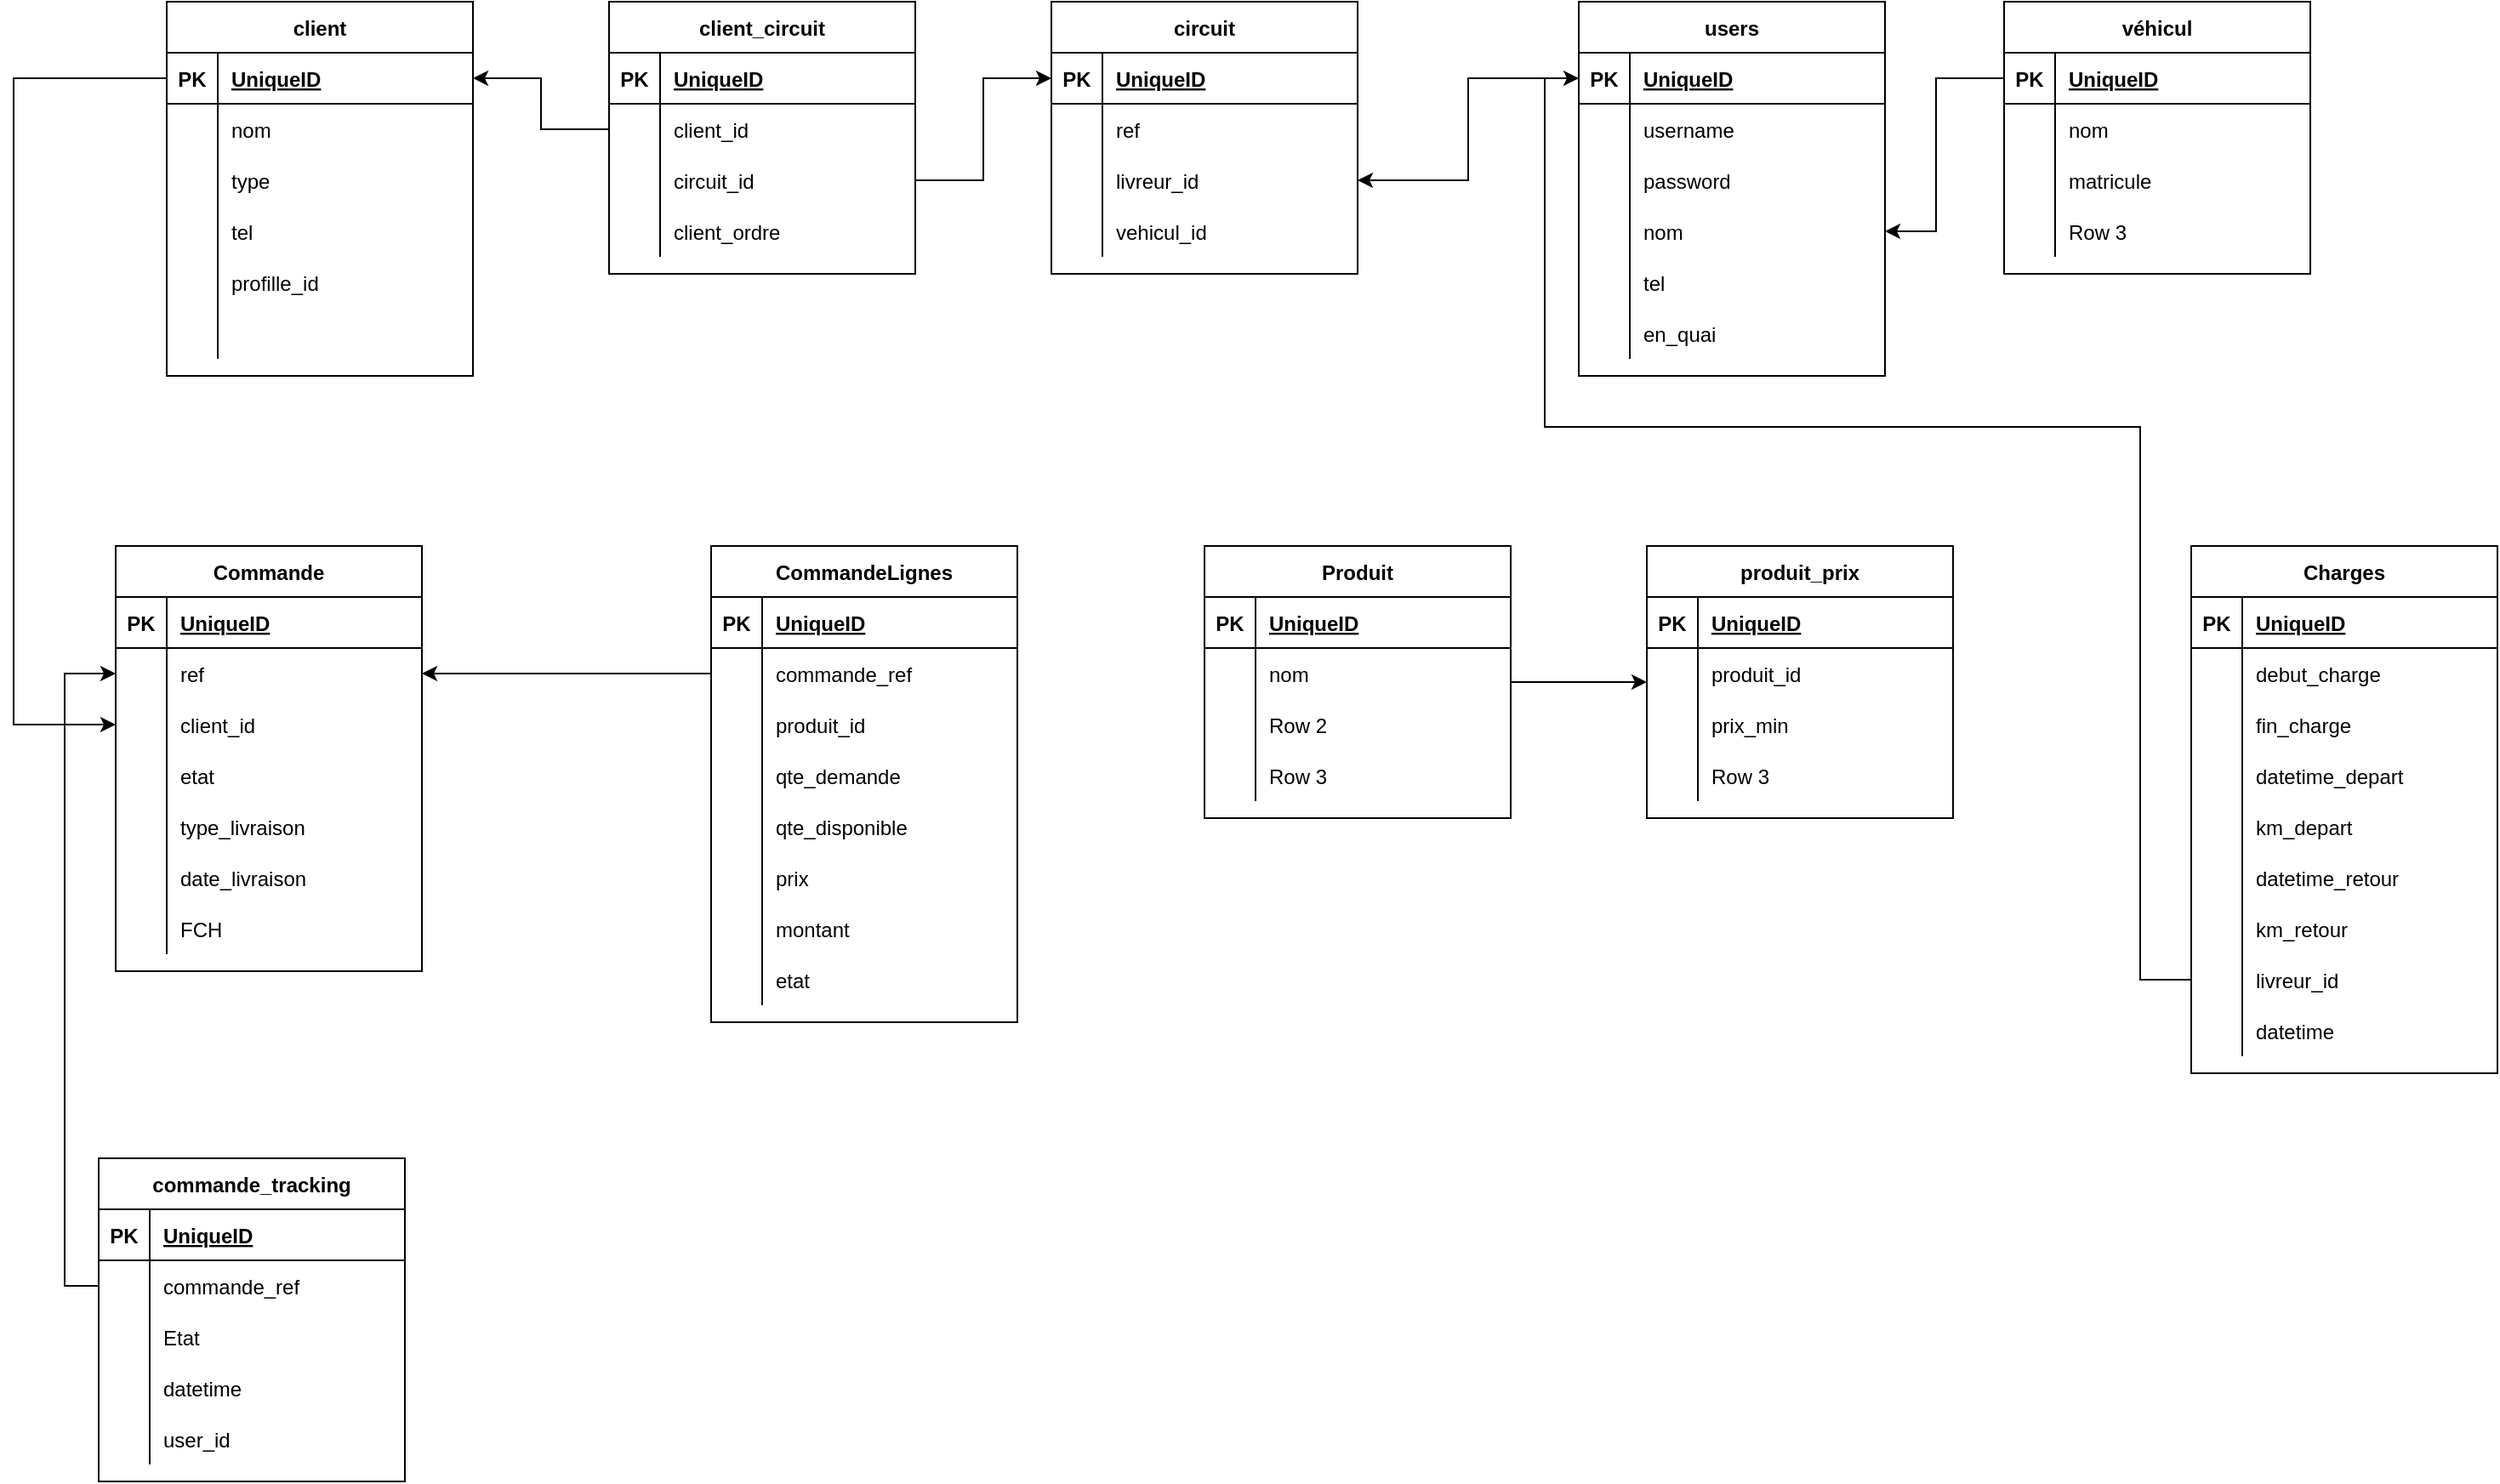 <mxfile version="16.5.1" type="github">
  <diagram id="L_ZG590Xn6gFPv0kIjzd" name="Page-1">
    <mxGraphModel dx="1673" dy="1475" grid="1" gridSize="10" guides="1" tooltips="1" connect="1" arrows="1" fold="1" page="0" pageScale="1" pageWidth="1200" pageHeight="1600" math="0" shadow="0">
      <root>
        <mxCell id="0" />
        <mxCell id="1" parent="0" />
        <mxCell id="hKTeKzHKsFLJc7IhSXZh-1" value="Commande" style="shape=table;startSize=30;container=1;collapsible=1;childLayout=tableLayout;fixedRows=1;rowLines=0;fontStyle=1;align=center;resizeLast=1;" vertex="1" parent="1">
          <mxGeometry x="90" y="280" width="180" height="250" as="geometry" />
        </mxCell>
        <mxCell id="hKTeKzHKsFLJc7IhSXZh-2" value="" style="shape=tableRow;horizontal=0;startSize=0;swimlaneHead=0;swimlaneBody=0;fillColor=none;collapsible=0;dropTarget=0;points=[[0,0.5],[1,0.5]];portConstraint=eastwest;top=0;left=0;right=0;bottom=1;" vertex="1" parent="hKTeKzHKsFLJc7IhSXZh-1">
          <mxGeometry y="30" width="180" height="30" as="geometry" />
        </mxCell>
        <mxCell id="hKTeKzHKsFLJc7IhSXZh-3" value="PK" style="shape=partialRectangle;connectable=0;fillColor=none;top=0;left=0;bottom=0;right=0;fontStyle=1;overflow=hidden;" vertex="1" parent="hKTeKzHKsFLJc7IhSXZh-2">
          <mxGeometry width="30" height="30" as="geometry">
            <mxRectangle width="30" height="30" as="alternateBounds" />
          </mxGeometry>
        </mxCell>
        <mxCell id="hKTeKzHKsFLJc7IhSXZh-4" value="UniqueID" style="shape=partialRectangle;connectable=0;fillColor=none;top=0;left=0;bottom=0;right=0;align=left;spacingLeft=6;fontStyle=5;overflow=hidden;" vertex="1" parent="hKTeKzHKsFLJc7IhSXZh-2">
          <mxGeometry x="30" width="150" height="30" as="geometry">
            <mxRectangle width="150" height="30" as="alternateBounds" />
          </mxGeometry>
        </mxCell>
        <mxCell id="hKTeKzHKsFLJc7IhSXZh-5" value="" style="shape=tableRow;horizontal=0;startSize=0;swimlaneHead=0;swimlaneBody=0;fillColor=none;collapsible=0;dropTarget=0;points=[[0,0.5],[1,0.5]];portConstraint=eastwest;top=0;left=0;right=0;bottom=0;" vertex="1" parent="hKTeKzHKsFLJc7IhSXZh-1">
          <mxGeometry y="60" width="180" height="30" as="geometry" />
        </mxCell>
        <mxCell id="hKTeKzHKsFLJc7IhSXZh-6" value="" style="shape=partialRectangle;connectable=0;fillColor=none;top=0;left=0;bottom=0;right=0;editable=1;overflow=hidden;" vertex="1" parent="hKTeKzHKsFLJc7IhSXZh-5">
          <mxGeometry width="30" height="30" as="geometry">
            <mxRectangle width="30" height="30" as="alternateBounds" />
          </mxGeometry>
        </mxCell>
        <mxCell id="hKTeKzHKsFLJc7IhSXZh-7" value="ref" style="shape=partialRectangle;connectable=0;fillColor=none;top=0;left=0;bottom=0;right=0;align=left;spacingLeft=6;overflow=hidden;" vertex="1" parent="hKTeKzHKsFLJc7IhSXZh-5">
          <mxGeometry x="30" width="150" height="30" as="geometry">
            <mxRectangle width="150" height="30" as="alternateBounds" />
          </mxGeometry>
        </mxCell>
        <mxCell id="hKTeKzHKsFLJc7IhSXZh-8" value="" style="shape=tableRow;horizontal=0;startSize=0;swimlaneHead=0;swimlaneBody=0;fillColor=none;collapsible=0;dropTarget=0;points=[[0,0.5],[1,0.5]];portConstraint=eastwest;top=0;left=0;right=0;bottom=0;" vertex="1" parent="hKTeKzHKsFLJc7IhSXZh-1">
          <mxGeometry y="90" width="180" height="30" as="geometry" />
        </mxCell>
        <mxCell id="hKTeKzHKsFLJc7IhSXZh-9" value="" style="shape=partialRectangle;connectable=0;fillColor=none;top=0;left=0;bottom=0;right=0;editable=1;overflow=hidden;" vertex="1" parent="hKTeKzHKsFLJc7IhSXZh-8">
          <mxGeometry width="30" height="30" as="geometry">
            <mxRectangle width="30" height="30" as="alternateBounds" />
          </mxGeometry>
        </mxCell>
        <mxCell id="hKTeKzHKsFLJc7IhSXZh-10" value="client_id" style="shape=partialRectangle;connectable=0;fillColor=none;top=0;left=0;bottom=0;right=0;align=left;spacingLeft=6;overflow=hidden;" vertex="1" parent="hKTeKzHKsFLJc7IhSXZh-8">
          <mxGeometry x="30" width="150" height="30" as="geometry">
            <mxRectangle width="150" height="30" as="alternateBounds" />
          </mxGeometry>
        </mxCell>
        <mxCell id="hKTeKzHKsFLJc7IhSXZh-11" value="" style="shape=tableRow;horizontal=0;startSize=0;swimlaneHead=0;swimlaneBody=0;fillColor=none;collapsible=0;dropTarget=0;points=[[0,0.5],[1,0.5]];portConstraint=eastwest;top=0;left=0;right=0;bottom=0;" vertex="1" parent="hKTeKzHKsFLJc7IhSXZh-1">
          <mxGeometry y="120" width="180" height="30" as="geometry" />
        </mxCell>
        <mxCell id="hKTeKzHKsFLJc7IhSXZh-12" value="" style="shape=partialRectangle;connectable=0;fillColor=none;top=0;left=0;bottom=0;right=0;editable=1;overflow=hidden;" vertex="1" parent="hKTeKzHKsFLJc7IhSXZh-11">
          <mxGeometry width="30" height="30" as="geometry">
            <mxRectangle width="30" height="30" as="alternateBounds" />
          </mxGeometry>
        </mxCell>
        <mxCell id="hKTeKzHKsFLJc7IhSXZh-13" value="etat" style="shape=partialRectangle;connectable=0;fillColor=none;top=0;left=0;bottom=0;right=0;align=left;spacingLeft=6;overflow=hidden;" vertex="1" parent="hKTeKzHKsFLJc7IhSXZh-11">
          <mxGeometry x="30" width="150" height="30" as="geometry">
            <mxRectangle width="150" height="30" as="alternateBounds" />
          </mxGeometry>
        </mxCell>
        <mxCell id="hKTeKzHKsFLJc7IhSXZh-65" style="shape=tableRow;horizontal=0;startSize=0;swimlaneHead=0;swimlaneBody=0;fillColor=none;collapsible=0;dropTarget=0;points=[[0,0.5],[1,0.5]];portConstraint=eastwest;top=0;left=0;right=0;bottom=0;" vertex="1" parent="hKTeKzHKsFLJc7IhSXZh-1">
          <mxGeometry y="150" width="180" height="30" as="geometry" />
        </mxCell>
        <mxCell id="hKTeKzHKsFLJc7IhSXZh-66" style="shape=partialRectangle;connectable=0;fillColor=none;top=0;left=0;bottom=0;right=0;editable=1;overflow=hidden;" vertex="1" parent="hKTeKzHKsFLJc7IhSXZh-65">
          <mxGeometry width="30" height="30" as="geometry">
            <mxRectangle width="30" height="30" as="alternateBounds" />
          </mxGeometry>
        </mxCell>
        <mxCell id="hKTeKzHKsFLJc7IhSXZh-67" value="type_livraison" style="shape=partialRectangle;connectable=0;fillColor=none;top=0;left=0;bottom=0;right=0;align=left;spacingLeft=6;overflow=hidden;" vertex="1" parent="hKTeKzHKsFLJc7IhSXZh-65">
          <mxGeometry x="30" width="150" height="30" as="geometry">
            <mxRectangle width="150" height="30" as="alternateBounds" />
          </mxGeometry>
        </mxCell>
        <mxCell id="hKTeKzHKsFLJc7IhSXZh-68" style="shape=tableRow;horizontal=0;startSize=0;swimlaneHead=0;swimlaneBody=0;fillColor=none;collapsible=0;dropTarget=0;points=[[0,0.5],[1,0.5]];portConstraint=eastwest;top=0;left=0;right=0;bottom=0;" vertex="1" parent="hKTeKzHKsFLJc7IhSXZh-1">
          <mxGeometry y="180" width="180" height="30" as="geometry" />
        </mxCell>
        <mxCell id="hKTeKzHKsFLJc7IhSXZh-69" style="shape=partialRectangle;connectable=0;fillColor=none;top=0;left=0;bottom=0;right=0;editable=1;overflow=hidden;" vertex="1" parent="hKTeKzHKsFLJc7IhSXZh-68">
          <mxGeometry width="30" height="30" as="geometry">
            <mxRectangle width="30" height="30" as="alternateBounds" />
          </mxGeometry>
        </mxCell>
        <mxCell id="hKTeKzHKsFLJc7IhSXZh-70" value="date_livraison" style="shape=partialRectangle;connectable=0;fillColor=none;top=0;left=0;bottom=0;right=0;align=left;spacingLeft=6;overflow=hidden;" vertex="1" parent="hKTeKzHKsFLJc7IhSXZh-68">
          <mxGeometry x="30" width="150" height="30" as="geometry">
            <mxRectangle width="150" height="30" as="alternateBounds" />
          </mxGeometry>
        </mxCell>
        <mxCell id="hKTeKzHKsFLJc7IhSXZh-71" style="shape=tableRow;horizontal=0;startSize=0;swimlaneHead=0;swimlaneBody=0;fillColor=none;collapsible=0;dropTarget=0;points=[[0,0.5],[1,0.5]];portConstraint=eastwest;top=0;left=0;right=0;bottom=0;" vertex="1" parent="hKTeKzHKsFLJc7IhSXZh-1">
          <mxGeometry y="210" width="180" height="30" as="geometry" />
        </mxCell>
        <mxCell id="hKTeKzHKsFLJc7IhSXZh-72" style="shape=partialRectangle;connectable=0;fillColor=none;top=0;left=0;bottom=0;right=0;editable=1;overflow=hidden;" vertex="1" parent="hKTeKzHKsFLJc7IhSXZh-71">
          <mxGeometry width="30" height="30" as="geometry">
            <mxRectangle width="30" height="30" as="alternateBounds" />
          </mxGeometry>
        </mxCell>
        <mxCell id="hKTeKzHKsFLJc7IhSXZh-73" value="FCH" style="shape=partialRectangle;connectable=0;fillColor=none;top=0;left=0;bottom=0;right=0;align=left;spacingLeft=6;overflow=hidden;" vertex="1" parent="hKTeKzHKsFLJc7IhSXZh-71">
          <mxGeometry x="30" width="150" height="30" as="geometry">
            <mxRectangle width="150" height="30" as="alternateBounds" />
          </mxGeometry>
        </mxCell>
        <mxCell id="hKTeKzHKsFLJc7IhSXZh-17" value="Charges" style="shape=table;startSize=30;container=1;collapsible=1;childLayout=tableLayout;fixedRows=1;rowLines=0;fontStyle=1;align=center;resizeLast=1;" vertex="1" parent="1">
          <mxGeometry x="1310" y="280" width="180" height="310" as="geometry" />
        </mxCell>
        <mxCell id="hKTeKzHKsFLJc7IhSXZh-18" value="" style="shape=tableRow;horizontal=0;startSize=0;swimlaneHead=0;swimlaneBody=0;fillColor=none;collapsible=0;dropTarget=0;points=[[0,0.5],[1,0.5]];portConstraint=eastwest;top=0;left=0;right=0;bottom=1;" vertex="1" parent="hKTeKzHKsFLJc7IhSXZh-17">
          <mxGeometry y="30" width="180" height="30" as="geometry" />
        </mxCell>
        <mxCell id="hKTeKzHKsFLJc7IhSXZh-19" value="PK" style="shape=partialRectangle;connectable=0;fillColor=none;top=0;left=0;bottom=0;right=0;fontStyle=1;overflow=hidden;" vertex="1" parent="hKTeKzHKsFLJc7IhSXZh-18">
          <mxGeometry width="30" height="30" as="geometry">
            <mxRectangle width="30" height="30" as="alternateBounds" />
          </mxGeometry>
        </mxCell>
        <mxCell id="hKTeKzHKsFLJc7IhSXZh-20" value="UniqueID" style="shape=partialRectangle;connectable=0;fillColor=none;top=0;left=0;bottom=0;right=0;align=left;spacingLeft=6;fontStyle=5;overflow=hidden;" vertex="1" parent="hKTeKzHKsFLJc7IhSXZh-18">
          <mxGeometry x="30" width="150" height="30" as="geometry">
            <mxRectangle width="150" height="30" as="alternateBounds" />
          </mxGeometry>
        </mxCell>
        <mxCell id="hKTeKzHKsFLJc7IhSXZh-21" value="" style="shape=tableRow;horizontal=0;startSize=0;swimlaneHead=0;swimlaneBody=0;fillColor=none;collapsible=0;dropTarget=0;points=[[0,0.5],[1,0.5]];portConstraint=eastwest;top=0;left=0;right=0;bottom=0;" vertex="1" parent="hKTeKzHKsFLJc7IhSXZh-17">
          <mxGeometry y="60" width="180" height="30" as="geometry" />
        </mxCell>
        <mxCell id="hKTeKzHKsFLJc7IhSXZh-22" value="" style="shape=partialRectangle;connectable=0;fillColor=none;top=0;left=0;bottom=0;right=0;editable=1;overflow=hidden;" vertex="1" parent="hKTeKzHKsFLJc7IhSXZh-21">
          <mxGeometry width="30" height="30" as="geometry">
            <mxRectangle width="30" height="30" as="alternateBounds" />
          </mxGeometry>
        </mxCell>
        <mxCell id="hKTeKzHKsFLJc7IhSXZh-23" value="debut_charge" style="shape=partialRectangle;connectable=0;fillColor=none;top=0;left=0;bottom=0;right=0;align=left;spacingLeft=6;overflow=hidden;" vertex="1" parent="hKTeKzHKsFLJc7IhSXZh-21">
          <mxGeometry x="30" width="150" height="30" as="geometry">
            <mxRectangle width="150" height="30" as="alternateBounds" />
          </mxGeometry>
        </mxCell>
        <mxCell id="hKTeKzHKsFLJc7IhSXZh-196" style="shape=tableRow;horizontal=0;startSize=0;swimlaneHead=0;swimlaneBody=0;fillColor=none;collapsible=0;dropTarget=0;points=[[0,0.5],[1,0.5]];portConstraint=eastwest;top=0;left=0;right=0;bottom=0;" vertex="1" parent="hKTeKzHKsFLJc7IhSXZh-17">
          <mxGeometry y="90" width="180" height="30" as="geometry" />
        </mxCell>
        <mxCell id="hKTeKzHKsFLJc7IhSXZh-197" style="shape=partialRectangle;connectable=0;fillColor=none;top=0;left=0;bottom=0;right=0;editable=1;overflow=hidden;" vertex="1" parent="hKTeKzHKsFLJc7IhSXZh-196">
          <mxGeometry width="30" height="30" as="geometry">
            <mxRectangle width="30" height="30" as="alternateBounds" />
          </mxGeometry>
        </mxCell>
        <mxCell id="hKTeKzHKsFLJc7IhSXZh-198" value="fin_charge" style="shape=partialRectangle;connectable=0;fillColor=none;top=0;left=0;bottom=0;right=0;align=left;spacingLeft=6;overflow=hidden;" vertex="1" parent="hKTeKzHKsFLJc7IhSXZh-196">
          <mxGeometry x="30" width="150" height="30" as="geometry">
            <mxRectangle width="150" height="30" as="alternateBounds" />
          </mxGeometry>
        </mxCell>
        <mxCell id="hKTeKzHKsFLJc7IhSXZh-208" style="shape=tableRow;horizontal=0;startSize=0;swimlaneHead=0;swimlaneBody=0;fillColor=none;collapsible=0;dropTarget=0;points=[[0,0.5],[1,0.5]];portConstraint=eastwest;top=0;left=0;right=0;bottom=0;" vertex="1" parent="hKTeKzHKsFLJc7IhSXZh-17">
          <mxGeometry y="120" width="180" height="30" as="geometry" />
        </mxCell>
        <mxCell id="hKTeKzHKsFLJc7IhSXZh-209" style="shape=partialRectangle;connectable=0;fillColor=none;top=0;left=0;bottom=0;right=0;editable=1;overflow=hidden;" vertex="1" parent="hKTeKzHKsFLJc7IhSXZh-208">
          <mxGeometry width="30" height="30" as="geometry">
            <mxRectangle width="30" height="30" as="alternateBounds" />
          </mxGeometry>
        </mxCell>
        <mxCell id="hKTeKzHKsFLJc7IhSXZh-210" value="datetime_depart" style="shape=partialRectangle;connectable=0;fillColor=none;top=0;left=0;bottom=0;right=0;align=left;spacingLeft=6;overflow=hidden;" vertex="1" parent="hKTeKzHKsFLJc7IhSXZh-208">
          <mxGeometry x="30" width="150" height="30" as="geometry">
            <mxRectangle width="150" height="30" as="alternateBounds" />
          </mxGeometry>
        </mxCell>
        <mxCell id="hKTeKzHKsFLJc7IhSXZh-205" style="shape=tableRow;horizontal=0;startSize=0;swimlaneHead=0;swimlaneBody=0;fillColor=none;collapsible=0;dropTarget=0;points=[[0,0.5],[1,0.5]];portConstraint=eastwest;top=0;left=0;right=0;bottom=0;" vertex="1" parent="hKTeKzHKsFLJc7IhSXZh-17">
          <mxGeometry y="150" width="180" height="30" as="geometry" />
        </mxCell>
        <mxCell id="hKTeKzHKsFLJc7IhSXZh-206" style="shape=partialRectangle;connectable=0;fillColor=none;top=0;left=0;bottom=0;right=0;editable=1;overflow=hidden;" vertex="1" parent="hKTeKzHKsFLJc7IhSXZh-205">
          <mxGeometry width="30" height="30" as="geometry">
            <mxRectangle width="30" height="30" as="alternateBounds" />
          </mxGeometry>
        </mxCell>
        <mxCell id="hKTeKzHKsFLJc7IhSXZh-207" value="km_depart" style="shape=partialRectangle;connectable=0;fillColor=none;top=0;left=0;bottom=0;right=0;align=left;spacingLeft=6;overflow=hidden;" vertex="1" parent="hKTeKzHKsFLJc7IhSXZh-205">
          <mxGeometry x="30" width="150" height="30" as="geometry">
            <mxRectangle width="150" height="30" as="alternateBounds" />
          </mxGeometry>
        </mxCell>
        <mxCell id="hKTeKzHKsFLJc7IhSXZh-202" style="shape=tableRow;horizontal=0;startSize=0;swimlaneHead=0;swimlaneBody=0;fillColor=none;collapsible=0;dropTarget=0;points=[[0,0.5],[1,0.5]];portConstraint=eastwest;top=0;left=0;right=0;bottom=0;" vertex="1" parent="hKTeKzHKsFLJc7IhSXZh-17">
          <mxGeometry y="180" width="180" height="30" as="geometry" />
        </mxCell>
        <mxCell id="hKTeKzHKsFLJc7IhSXZh-203" style="shape=partialRectangle;connectable=0;fillColor=none;top=0;left=0;bottom=0;right=0;editable=1;overflow=hidden;" vertex="1" parent="hKTeKzHKsFLJc7IhSXZh-202">
          <mxGeometry width="30" height="30" as="geometry">
            <mxRectangle width="30" height="30" as="alternateBounds" />
          </mxGeometry>
        </mxCell>
        <mxCell id="hKTeKzHKsFLJc7IhSXZh-204" value="datetime_retour" style="shape=partialRectangle;connectable=0;fillColor=none;top=0;left=0;bottom=0;right=0;align=left;spacingLeft=6;overflow=hidden;" vertex="1" parent="hKTeKzHKsFLJc7IhSXZh-202">
          <mxGeometry x="30" width="150" height="30" as="geometry">
            <mxRectangle width="150" height="30" as="alternateBounds" />
          </mxGeometry>
        </mxCell>
        <mxCell id="hKTeKzHKsFLJc7IhSXZh-199" style="shape=tableRow;horizontal=0;startSize=0;swimlaneHead=0;swimlaneBody=0;fillColor=none;collapsible=0;dropTarget=0;points=[[0,0.5],[1,0.5]];portConstraint=eastwest;top=0;left=0;right=0;bottom=0;" vertex="1" parent="hKTeKzHKsFLJc7IhSXZh-17">
          <mxGeometry y="210" width="180" height="30" as="geometry" />
        </mxCell>
        <mxCell id="hKTeKzHKsFLJc7IhSXZh-200" style="shape=partialRectangle;connectable=0;fillColor=none;top=0;left=0;bottom=0;right=0;editable=1;overflow=hidden;" vertex="1" parent="hKTeKzHKsFLJc7IhSXZh-199">
          <mxGeometry width="30" height="30" as="geometry">
            <mxRectangle width="30" height="30" as="alternateBounds" />
          </mxGeometry>
        </mxCell>
        <mxCell id="hKTeKzHKsFLJc7IhSXZh-201" value="km_retour" style="shape=partialRectangle;connectable=0;fillColor=none;top=0;left=0;bottom=0;right=0;align=left;spacingLeft=6;overflow=hidden;" vertex="1" parent="hKTeKzHKsFLJc7IhSXZh-199">
          <mxGeometry x="30" width="150" height="30" as="geometry">
            <mxRectangle width="150" height="30" as="alternateBounds" />
          </mxGeometry>
        </mxCell>
        <mxCell id="hKTeKzHKsFLJc7IhSXZh-24" value="" style="shape=tableRow;horizontal=0;startSize=0;swimlaneHead=0;swimlaneBody=0;fillColor=none;collapsible=0;dropTarget=0;points=[[0,0.5],[1,0.5]];portConstraint=eastwest;top=0;left=0;right=0;bottom=0;" vertex="1" parent="hKTeKzHKsFLJc7IhSXZh-17">
          <mxGeometry y="240" width="180" height="30" as="geometry" />
        </mxCell>
        <mxCell id="hKTeKzHKsFLJc7IhSXZh-25" value="" style="shape=partialRectangle;connectable=0;fillColor=none;top=0;left=0;bottom=0;right=0;editable=1;overflow=hidden;" vertex="1" parent="hKTeKzHKsFLJc7IhSXZh-24">
          <mxGeometry width="30" height="30" as="geometry">
            <mxRectangle width="30" height="30" as="alternateBounds" />
          </mxGeometry>
        </mxCell>
        <mxCell id="hKTeKzHKsFLJc7IhSXZh-26" value="livreur_id" style="shape=partialRectangle;connectable=0;fillColor=none;top=0;left=0;bottom=0;right=0;align=left;spacingLeft=6;overflow=hidden;" vertex="1" parent="hKTeKzHKsFLJc7IhSXZh-24">
          <mxGeometry x="30" width="150" height="30" as="geometry">
            <mxRectangle width="150" height="30" as="alternateBounds" />
          </mxGeometry>
        </mxCell>
        <mxCell id="hKTeKzHKsFLJc7IhSXZh-27" value="" style="shape=tableRow;horizontal=0;startSize=0;swimlaneHead=0;swimlaneBody=0;fillColor=none;collapsible=0;dropTarget=0;points=[[0,0.5],[1,0.5]];portConstraint=eastwest;top=0;left=0;right=0;bottom=0;" vertex="1" parent="hKTeKzHKsFLJc7IhSXZh-17">
          <mxGeometry y="270" width="180" height="30" as="geometry" />
        </mxCell>
        <mxCell id="hKTeKzHKsFLJc7IhSXZh-28" value="" style="shape=partialRectangle;connectable=0;fillColor=none;top=0;left=0;bottom=0;right=0;editable=1;overflow=hidden;" vertex="1" parent="hKTeKzHKsFLJc7IhSXZh-27">
          <mxGeometry width="30" height="30" as="geometry">
            <mxRectangle width="30" height="30" as="alternateBounds" />
          </mxGeometry>
        </mxCell>
        <mxCell id="hKTeKzHKsFLJc7IhSXZh-29" value="datetime" style="shape=partialRectangle;connectable=0;fillColor=none;top=0;left=0;bottom=0;right=0;align=left;spacingLeft=6;overflow=hidden;" vertex="1" parent="hKTeKzHKsFLJc7IhSXZh-27">
          <mxGeometry x="30" width="150" height="30" as="geometry">
            <mxRectangle width="150" height="30" as="alternateBounds" />
          </mxGeometry>
        </mxCell>
        <mxCell id="hKTeKzHKsFLJc7IhSXZh-30" value="commande_tracking" style="shape=table;startSize=30;container=1;collapsible=1;childLayout=tableLayout;fixedRows=1;rowLines=0;fontStyle=1;align=center;resizeLast=1;" vertex="1" parent="1">
          <mxGeometry x="80" y="640" width="180" height="190" as="geometry" />
        </mxCell>
        <mxCell id="hKTeKzHKsFLJc7IhSXZh-31" value="" style="shape=tableRow;horizontal=0;startSize=0;swimlaneHead=0;swimlaneBody=0;fillColor=none;collapsible=0;dropTarget=0;points=[[0,0.5],[1,0.5]];portConstraint=eastwest;top=0;left=0;right=0;bottom=1;" vertex="1" parent="hKTeKzHKsFLJc7IhSXZh-30">
          <mxGeometry y="30" width="180" height="30" as="geometry" />
        </mxCell>
        <mxCell id="hKTeKzHKsFLJc7IhSXZh-32" value="PK" style="shape=partialRectangle;connectable=0;fillColor=none;top=0;left=0;bottom=0;right=0;fontStyle=1;overflow=hidden;" vertex="1" parent="hKTeKzHKsFLJc7IhSXZh-31">
          <mxGeometry width="30" height="30" as="geometry">
            <mxRectangle width="30" height="30" as="alternateBounds" />
          </mxGeometry>
        </mxCell>
        <mxCell id="hKTeKzHKsFLJc7IhSXZh-33" value="UniqueID" style="shape=partialRectangle;connectable=0;fillColor=none;top=0;left=0;bottom=0;right=0;align=left;spacingLeft=6;fontStyle=5;overflow=hidden;" vertex="1" parent="hKTeKzHKsFLJc7IhSXZh-31">
          <mxGeometry x="30" width="150" height="30" as="geometry">
            <mxRectangle width="150" height="30" as="alternateBounds" />
          </mxGeometry>
        </mxCell>
        <mxCell id="hKTeKzHKsFLJc7IhSXZh-34" value="" style="shape=tableRow;horizontal=0;startSize=0;swimlaneHead=0;swimlaneBody=0;fillColor=none;collapsible=0;dropTarget=0;points=[[0,0.5],[1,0.5]];portConstraint=eastwest;top=0;left=0;right=0;bottom=0;" vertex="1" parent="hKTeKzHKsFLJc7IhSXZh-30">
          <mxGeometry y="60" width="180" height="30" as="geometry" />
        </mxCell>
        <mxCell id="hKTeKzHKsFLJc7IhSXZh-35" value="" style="shape=partialRectangle;connectable=0;fillColor=none;top=0;left=0;bottom=0;right=0;editable=1;overflow=hidden;" vertex="1" parent="hKTeKzHKsFLJc7IhSXZh-34">
          <mxGeometry width="30" height="30" as="geometry">
            <mxRectangle width="30" height="30" as="alternateBounds" />
          </mxGeometry>
        </mxCell>
        <mxCell id="hKTeKzHKsFLJc7IhSXZh-36" value="commande_ref" style="shape=partialRectangle;connectable=0;fillColor=none;top=0;left=0;bottom=0;right=0;align=left;spacingLeft=6;overflow=hidden;" vertex="1" parent="hKTeKzHKsFLJc7IhSXZh-34">
          <mxGeometry x="30" width="150" height="30" as="geometry">
            <mxRectangle width="150" height="30" as="alternateBounds" />
          </mxGeometry>
        </mxCell>
        <mxCell id="hKTeKzHKsFLJc7IhSXZh-37" value="" style="shape=tableRow;horizontal=0;startSize=0;swimlaneHead=0;swimlaneBody=0;fillColor=none;collapsible=0;dropTarget=0;points=[[0,0.5],[1,0.5]];portConstraint=eastwest;top=0;left=0;right=0;bottom=0;" vertex="1" parent="hKTeKzHKsFLJc7IhSXZh-30">
          <mxGeometry y="90" width="180" height="30" as="geometry" />
        </mxCell>
        <mxCell id="hKTeKzHKsFLJc7IhSXZh-38" value="" style="shape=partialRectangle;connectable=0;fillColor=none;top=0;left=0;bottom=0;right=0;editable=1;overflow=hidden;" vertex="1" parent="hKTeKzHKsFLJc7IhSXZh-37">
          <mxGeometry width="30" height="30" as="geometry">
            <mxRectangle width="30" height="30" as="alternateBounds" />
          </mxGeometry>
        </mxCell>
        <mxCell id="hKTeKzHKsFLJc7IhSXZh-39" value="Etat" style="shape=partialRectangle;connectable=0;fillColor=none;top=0;left=0;bottom=0;right=0;align=left;spacingLeft=6;overflow=hidden;" vertex="1" parent="hKTeKzHKsFLJc7IhSXZh-37">
          <mxGeometry x="30" width="150" height="30" as="geometry">
            <mxRectangle width="150" height="30" as="alternateBounds" />
          </mxGeometry>
        </mxCell>
        <mxCell id="hKTeKzHKsFLJc7IhSXZh-40" value="" style="shape=tableRow;horizontal=0;startSize=0;swimlaneHead=0;swimlaneBody=0;fillColor=none;collapsible=0;dropTarget=0;points=[[0,0.5],[1,0.5]];portConstraint=eastwest;top=0;left=0;right=0;bottom=0;" vertex="1" parent="hKTeKzHKsFLJc7IhSXZh-30">
          <mxGeometry y="120" width="180" height="30" as="geometry" />
        </mxCell>
        <mxCell id="hKTeKzHKsFLJc7IhSXZh-41" value="" style="shape=partialRectangle;connectable=0;fillColor=none;top=0;left=0;bottom=0;right=0;editable=1;overflow=hidden;" vertex="1" parent="hKTeKzHKsFLJc7IhSXZh-40">
          <mxGeometry width="30" height="30" as="geometry">
            <mxRectangle width="30" height="30" as="alternateBounds" />
          </mxGeometry>
        </mxCell>
        <mxCell id="hKTeKzHKsFLJc7IhSXZh-42" value="datetime" style="shape=partialRectangle;connectable=0;fillColor=none;top=0;left=0;bottom=0;right=0;align=left;spacingLeft=6;overflow=hidden;" vertex="1" parent="hKTeKzHKsFLJc7IhSXZh-40">
          <mxGeometry x="30" width="150" height="30" as="geometry">
            <mxRectangle width="150" height="30" as="alternateBounds" />
          </mxGeometry>
        </mxCell>
        <mxCell id="hKTeKzHKsFLJc7IhSXZh-192" style="shape=tableRow;horizontal=0;startSize=0;swimlaneHead=0;swimlaneBody=0;fillColor=none;collapsible=0;dropTarget=0;points=[[0,0.5],[1,0.5]];portConstraint=eastwest;top=0;left=0;right=0;bottom=0;" vertex="1" parent="hKTeKzHKsFLJc7IhSXZh-30">
          <mxGeometry y="150" width="180" height="30" as="geometry" />
        </mxCell>
        <mxCell id="hKTeKzHKsFLJc7IhSXZh-193" style="shape=partialRectangle;connectable=0;fillColor=none;top=0;left=0;bottom=0;right=0;editable=1;overflow=hidden;" vertex="1" parent="hKTeKzHKsFLJc7IhSXZh-192">
          <mxGeometry width="30" height="30" as="geometry">
            <mxRectangle width="30" height="30" as="alternateBounds" />
          </mxGeometry>
        </mxCell>
        <mxCell id="hKTeKzHKsFLJc7IhSXZh-194" value="user_id" style="shape=partialRectangle;connectable=0;fillColor=none;top=0;left=0;bottom=0;right=0;align=left;spacingLeft=6;overflow=hidden;" vertex="1" parent="hKTeKzHKsFLJc7IhSXZh-192">
          <mxGeometry x="30" width="150" height="30" as="geometry">
            <mxRectangle width="150" height="30" as="alternateBounds" />
          </mxGeometry>
        </mxCell>
        <mxCell id="hKTeKzHKsFLJc7IhSXZh-43" value="CommandeLignes" style="shape=table;startSize=30;container=1;collapsible=1;childLayout=tableLayout;fixedRows=1;rowLines=0;fontStyle=1;align=center;resizeLast=1;" vertex="1" parent="1">
          <mxGeometry x="440" y="280" width="180" height="280" as="geometry" />
        </mxCell>
        <mxCell id="hKTeKzHKsFLJc7IhSXZh-44" value="" style="shape=tableRow;horizontal=0;startSize=0;swimlaneHead=0;swimlaneBody=0;fillColor=none;collapsible=0;dropTarget=0;points=[[0,0.5],[1,0.5]];portConstraint=eastwest;top=0;left=0;right=0;bottom=1;" vertex="1" parent="hKTeKzHKsFLJc7IhSXZh-43">
          <mxGeometry y="30" width="180" height="30" as="geometry" />
        </mxCell>
        <mxCell id="hKTeKzHKsFLJc7IhSXZh-45" value="PK" style="shape=partialRectangle;connectable=0;fillColor=none;top=0;left=0;bottom=0;right=0;fontStyle=1;overflow=hidden;" vertex="1" parent="hKTeKzHKsFLJc7IhSXZh-44">
          <mxGeometry width="30" height="30" as="geometry">
            <mxRectangle width="30" height="30" as="alternateBounds" />
          </mxGeometry>
        </mxCell>
        <mxCell id="hKTeKzHKsFLJc7IhSXZh-46" value="UniqueID" style="shape=partialRectangle;connectable=0;fillColor=none;top=0;left=0;bottom=0;right=0;align=left;spacingLeft=6;fontStyle=5;overflow=hidden;" vertex="1" parent="hKTeKzHKsFLJc7IhSXZh-44">
          <mxGeometry x="30" width="150" height="30" as="geometry">
            <mxRectangle width="150" height="30" as="alternateBounds" />
          </mxGeometry>
        </mxCell>
        <mxCell id="hKTeKzHKsFLJc7IhSXZh-47" value="" style="shape=tableRow;horizontal=0;startSize=0;swimlaneHead=0;swimlaneBody=0;fillColor=none;collapsible=0;dropTarget=0;points=[[0,0.5],[1,0.5]];portConstraint=eastwest;top=0;left=0;right=0;bottom=0;" vertex="1" parent="hKTeKzHKsFLJc7IhSXZh-43">
          <mxGeometry y="60" width="180" height="30" as="geometry" />
        </mxCell>
        <mxCell id="hKTeKzHKsFLJc7IhSXZh-48" value="" style="shape=partialRectangle;connectable=0;fillColor=none;top=0;left=0;bottom=0;right=0;editable=1;overflow=hidden;" vertex="1" parent="hKTeKzHKsFLJc7IhSXZh-47">
          <mxGeometry width="30" height="30" as="geometry">
            <mxRectangle width="30" height="30" as="alternateBounds" />
          </mxGeometry>
        </mxCell>
        <mxCell id="hKTeKzHKsFLJc7IhSXZh-49" value="commande_ref" style="shape=partialRectangle;connectable=0;fillColor=none;top=0;left=0;bottom=0;right=0;align=left;spacingLeft=6;overflow=hidden;" vertex="1" parent="hKTeKzHKsFLJc7IhSXZh-47">
          <mxGeometry x="30" width="150" height="30" as="geometry">
            <mxRectangle width="150" height="30" as="alternateBounds" />
          </mxGeometry>
        </mxCell>
        <mxCell id="hKTeKzHKsFLJc7IhSXZh-50" value="" style="shape=tableRow;horizontal=0;startSize=0;swimlaneHead=0;swimlaneBody=0;fillColor=none;collapsible=0;dropTarget=0;points=[[0,0.5],[1,0.5]];portConstraint=eastwest;top=0;left=0;right=0;bottom=0;" vertex="1" parent="hKTeKzHKsFLJc7IhSXZh-43">
          <mxGeometry y="90" width="180" height="30" as="geometry" />
        </mxCell>
        <mxCell id="hKTeKzHKsFLJc7IhSXZh-51" value="" style="shape=partialRectangle;connectable=0;fillColor=none;top=0;left=0;bottom=0;right=0;editable=1;overflow=hidden;" vertex="1" parent="hKTeKzHKsFLJc7IhSXZh-50">
          <mxGeometry width="30" height="30" as="geometry">
            <mxRectangle width="30" height="30" as="alternateBounds" />
          </mxGeometry>
        </mxCell>
        <mxCell id="hKTeKzHKsFLJc7IhSXZh-52" value="produit_id" style="shape=partialRectangle;connectable=0;fillColor=none;top=0;left=0;bottom=0;right=0;align=left;spacingLeft=6;overflow=hidden;" vertex="1" parent="hKTeKzHKsFLJc7IhSXZh-50">
          <mxGeometry x="30" width="150" height="30" as="geometry">
            <mxRectangle width="150" height="30" as="alternateBounds" />
          </mxGeometry>
        </mxCell>
        <mxCell id="hKTeKzHKsFLJc7IhSXZh-53" value="" style="shape=tableRow;horizontal=0;startSize=0;swimlaneHead=0;swimlaneBody=0;fillColor=none;collapsible=0;dropTarget=0;points=[[0,0.5],[1,0.5]];portConstraint=eastwest;top=0;left=0;right=0;bottom=0;" vertex="1" parent="hKTeKzHKsFLJc7IhSXZh-43">
          <mxGeometry y="120" width="180" height="30" as="geometry" />
        </mxCell>
        <mxCell id="hKTeKzHKsFLJc7IhSXZh-54" value="" style="shape=partialRectangle;connectable=0;fillColor=none;top=0;left=0;bottom=0;right=0;editable=1;overflow=hidden;" vertex="1" parent="hKTeKzHKsFLJc7IhSXZh-53">
          <mxGeometry width="30" height="30" as="geometry">
            <mxRectangle width="30" height="30" as="alternateBounds" />
          </mxGeometry>
        </mxCell>
        <mxCell id="hKTeKzHKsFLJc7IhSXZh-55" value="qte_demande" style="shape=partialRectangle;connectable=0;fillColor=none;top=0;left=0;bottom=0;right=0;align=left;spacingLeft=6;overflow=hidden;" vertex="1" parent="hKTeKzHKsFLJc7IhSXZh-53">
          <mxGeometry x="30" width="150" height="30" as="geometry">
            <mxRectangle width="150" height="30" as="alternateBounds" />
          </mxGeometry>
        </mxCell>
        <mxCell id="hKTeKzHKsFLJc7IhSXZh-232" style="shape=tableRow;horizontal=0;startSize=0;swimlaneHead=0;swimlaneBody=0;fillColor=none;collapsible=0;dropTarget=0;points=[[0,0.5],[1,0.5]];portConstraint=eastwest;top=0;left=0;right=0;bottom=0;" vertex="1" parent="hKTeKzHKsFLJc7IhSXZh-43">
          <mxGeometry y="150" width="180" height="30" as="geometry" />
        </mxCell>
        <mxCell id="hKTeKzHKsFLJc7IhSXZh-233" style="shape=partialRectangle;connectable=0;fillColor=none;top=0;left=0;bottom=0;right=0;editable=1;overflow=hidden;" vertex="1" parent="hKTeKzHKsFLJc7IhSXZh-232">
          <mxGeometry width="30" height="30" as="geometry">
            <mxRectangle width="30" height="30" as="alternateBounds" />
          </mxGeometry>
        </mxCell>
        <mxCell id="hKTeKzHKsFLJc7IhSXZh-234" value="qte_disponible" style="shape=partialRectangle;connectable=0;fillColor=none;top=0;left=0;bottom=0;right=0;align=left;spacingLeft=6;overflow=hidden;" vertex="1" parent="hKTeKzHKsFLJc7IhSXZh-232">
          <mxGeometry x="30" width="150" height="30" as="geometry">
            <mxRectangle width="150" height="30" as="alternateBounds" />
          </mxGeometry>
        </mxCell>
        <mxCell id="hKTeKzHKsFLJc7IhSXZh-56" style="shape=tableRow;horizontal=0;startSize=0;swimlaneHead=0;swimlaneBody=0;fillColor=none;collapsible=0;dropTarget=0;points=[[0,0.5],[1,0.5]];portConstraint=eastwest;top=0;left=0;right=0;bottom=0;" vertex="1" parent="hKTeKzHKsFLJc7IhSXZh-43">
          <mxGeometry y="180" width="180" height="30" as="geometry" />
        </mxCell>
        <mxCell id="hKTeKzHKsFLJc7IhSXZh-57" style="shape=partialRectangle;connectable=0;fillColor=none;top=0;left=0;bottom=0;right=0;editable=1;overflow=hidden;" vertex="1" parent="hKTeKzHKsFLJc7IhSXZh-56">
          <mxGeometry width="30" height="30" as="geometry">
            <mxRectangle width="30" height="30" as="alternateBounds" />
          </mxGeometry>
        </mxCell>
        <mxCell id="hKTeKzHKsFLJc7IhSXZh-58" value="prix" style="shape=partialRectangle;connectable=0;fillColor=none;top=0;left=0;bottom=0;right=0;align=left;spacingLeft=6;overflow=hidden;" vertex="1" parent="hKTeKzHKsFLJc7IhSXZh-56">
          <mxGeometry x="30" width="150" height="30" as="geometry">
            <mxRectangle width="150" height="30" as="alternateBounds" />
          </mxGeometry>
        </mxCell>
        <mxCell id="hKTeKzHKsFLJc7IhSXZh-59" style="shape=tableRow;horizontal=0;startSize=0;swimlaneHead=0;swimlaneBody=0;fillColor=none;collapsible=0;dropTarget=0;points=[[0,0.5],[1,0.5]];portConstraint=eastwest;top=0;left=0;right=0;bottom=0;" vertex="1" parent="hKTeKzHKsFLJc7IhSXZh-43">
          <mxGeometry y="210" width="180" height="30" as="geometry" />
        </mxCell>
        <mxCell id="hKTeKzHKsFLJc7IhSXZh-60" style="shape=partialRectangle;connectable=0;fillColor=none;top=0;left=0;bottom=0;right=0;editable=1;overflow=hidden;" vertex="1" parent="hKTeKzHKsFLJc7IhSXZh-59">
          <mxGeometry width="30" height="30" as="geometry">
            <mxRectangle width="30" height="30" as="alternateBounds" />
          </mxGeometry>
        </mxCell>
        <mxCell id="hKTeKzHKsFLJc7IhSXZh-61" value="montant" style="shape=partialRectangle;connectable=0;fillColor=none;top=0;left=0;bottom=0;right=0;align=left;spacingLeft=6;overflow=hidden;" vertex="1" parent="hKTeKzHKsFLJc7IhSXZh-59">
          <mxGeometry x="30" width="150" height="30" as="geometry">
            <mxRectangle width="150" height="30" as="alternateBounds" />
          </mxGeometry>
        </mxCell>
        <mxCell id="hKTeKzHKsFLJc7IhSXZh-62" style="shape=tableRow;horizontal=0;startSize=0;swimlaneHead=0;swimlaneBody=0;fillColor=none;collapsible=0;dropTarget=0;points=[[0,0.5],[1,0.5]];portConstraint=eastwest;top=0;left=0;right=0;bottom=0;" vertex="1" parent="hKTeKzHKsFLJc7IhSXZh-43">
          <mxGeometry y="240" width="180" height="30" as="geometry" />
        </mxCell>
        <mxCell id="hKTeKzHKsFLJc7IhSXZh-63" style="shape=partialRectangle;connectable=0;fillColor=none;top=0;left=0;bottom=0;right=0;editable=1;overflow=hidden;" vertex="1" parent="hKTeKzHKsFLJc7IhSXZh-62">
          <mxGeometry width="30" height="30" as="geometry">
            <mxRectangle width="30" height="30" as="alternateBounds" />
          </mxGeometry>
        </mxCell>
        <mxCell id="hKTeKzHKsFLJc7IhSXZh-64" value="etat" style="shape=partialRectangle;connectable=0;fillColor=none;top=0;left=0;bottom=0;right=0;align=left;spacingLeft=6;overflow=hidden;" vertex="1" parent="hKTeKzHKsFLJc7IhSXZh-62">
          <mxGeometry x="30" width="150" height="30" as="geometry">
            <mxRectangle width="150" height="30" as="alternateBounds" />
          </mxGeometry>
        </mxCell>
        <mxCell id="hKTeKzHKsFLJc7IhSXZh-74" value="client" style="shape=table;startSize=30;container=1;collapsible=1;childLayout=tableLayout;fixedRows=1;rowLines=0;fontStyle=1;align=center;resizeLast=1;" vertex="1" parent="1">
          <mxGeometry x="120" y="-40" width="180" height="220" as="geometry" />
        </mxCell>
        <mxCell id="hKTeKzHKsFLJc7IhSXZh-75" value="" style="shape=tableRow;horizontal=0;startSize=0;swimlaneHead=0;swimlaneBody=0;fillColor=none;collapsible=0;dropTarget=0;points=[[0,0.5],[1,0.5]];portConstraint=eastwest;top=0;left=0;right=0;bottom=1;" vertex="1" parent="hKTeKzHKsFLJc7IhSXZh-74">
          <mxGeometry y="30" width="180" height="30" as="geometry" />
        </mxCell>
        <mxCell id="hKTeKzHKsFLJc7IhSXZh-76" value="PK" style="shape=partialRectangle;connectable=0;fillColor=none;top=0;left=0;bottom=0;right=0;fontStyle=1;overflow=hidden;" vertex="1" parent="hKTeKzHKsFLJc7IhSXZh-75">
          <mxGeometry width="30" height="30" as="geometry">
            <mxRectangle width="30" height="30" as="alternateBounds" />
          </mxGeometry>
        </mxCell>
        <mxCell id="hKTeKzHKsFLJc7IhSXZh-77" value="UniqueID" style="shape=partialRectangle;connectable=0;fillColor=none;top=0;left=0;bottom=0;right=0;align=left;spacingLeft=6;fontStyle=5;overflow=hidden;" vertex="1" parent="hKTeKzHKsFLJc7IhSXZh-75">
          <mxGeometry x="30" width="150" height="30" as="geometry">
            <mxRectangle width="150" height="30" as="alternateBounds" />
          </mxGeometry>
        </mxCell>
        <mxCell id="hKTeKzHKsFLJc7IhSXZh-78" value="" style="shape=tableRow;horizontal=0;startSize=0;swimlaneHead=0;swimlaneBody=0;fillColor=none;collapsible=0;dropTarget=0;points=[[0,0.5],[1,0.5]];portConstraint=eastwest;top=0;left=0;right=0;bottom=0;" vertex="1" parent="hKTeKzHKsFLJc7IhSXZh-74">
          <mxGeometry y="60" width="180" height="30" as="geometry" />
        </mxCell>
        <mxCell id="hKTeKzHKsFLJc7IhSXZh-79" value="" style="shape=partialRectangle;connectable=0;fillColor=none;top=0;left=0;bottom=0;right=0;editable=1;overflow=hidden;" vertex="1" parent="hKTeKzHKsFLJc7IhSXZh-78">
          <mxGeometry width="30" height="30" as="geometry">
            <mxRectangle width="30" height="30" as="alternateBounds" />
          </mxGeometry>
        </mxCell>
        <mxCell id="hKTeKzHKsFLJc7IhSXZh-80" value="nom" style="shape=partialRectangle;connectable=0;fillColor=none;top=0;left=0;bottom=0;right=0;align=left;spacingLeft=6;overflow=hidden;" vertex="1" parent="hKTeKzHKsFLJc7IhSXZh-78">
          <mxGeometry x="30" width="150" height="30" as="geometry">
            <mxRectangle width="150" height="30" as="alternateBounds" />
          </mxGeometry>
        </mxCell>
        <mxCell id="hKTeKzHKsFLJc7IhSXZh-81" value="" style="shape=tableRow;horizontal=0;startSize=0;swimlaneHead=0;swimlaneBody=0;fillColor=none;collapsible=0;dropTarget=0;points=[[0,0.5],[1,0.5]];portConstraint=eastwest;top=0;left=0;right=0;bottom=0;" vertex="1" parent="hKTeKzHKsFLJc7IhSXZh-74">
          <mxGeometry y="90" width="180" height="30" as="geometry" />
        </mxCell>
        <mxCell id="hKTeKzHKsFLJc7IhSXZh-82" value="" style="shape=partialRectangle;connectable=0;fillColor=none;top=0;left=0;bottom=0;right=0;editable=1;overflow=hidden;" vertex="1" parent="hKTeKzHKsFLJc7IhSXZh-81">
          <mxGeometry width="30" height="30" as="geometry">
            <mxRectangle width="30" height="30" as="alternateBounds" />
          </mxGeometry>
        </mxCell>
        <mxCell id="hKTeKzHKsFLJc7IhSXZh-83" value="type" style="shape=partialRectangle;connectable=0;fillColor=none;top=0;left=0;bottom=0;right=0;align=left;spacingLeft=6;overflow=hidden;" vertex="1" parent="hKTeKzHKsFLJc7IhSXZh-81">
          <mxGeometry x="30" width="150" height="30" as="geometry">
            <mxRectangle width="150" height="30" as="alternateBounds" />
          </mxGeometry>
        </mxCell>
        <mxCell id="hKTeKzHKsFLJc7IhSXZh-149" style="shape=tableRow;horizontal=0;startSize=0;swimlaneHead=0;swimlaneBody=0;fillColor=none;collapsible=0;dropTarget=0;points=[[0,0.5],[1,0.5]];portConstraint=eastwest;top=0;left=0;right=0;bottom=0;" vertex="1" parent="hKTeKzHKsFLJc7IhSXZh-74">
          <mxGeometry y="120" width="180" height="30" as="geometry" />
        </mxCell>
        <mxCell id="hKTeKzHKsFLJc7IhSXZh-150" style="shape=partialRectangle;connectable=0;fillColor=none;top=0;left=0;bottom=0;right=0;editable=1;overflow=hidden;" vertex="1" parent="hKTeKzHKsFLJc7IhSXZh-149">
          <mxGeometry width="30" height="30" as="geometry">
            <mxRectangle width="30" height="30" as="alternateBounds" />
          </mxGeometry>
        </mxCell>
        <mxCell id="hKTeKzHKsFLJc7IhSXZh-151" value="tel" style="shape=partialRectangle;connectable=0;fillColor=none;top=0;left=0;bottom=0;right=0;align=left;spacingLeft=6;overflow=hidden;" vertex="1" parent="hKTeKzHKsFLJc7IhSXZh-149">
          <mxGeometry x="30" width="150" height="30" as="geometry">
            <mxRectangle width="150" height="30" as="alternateBounds" />
          </mxGeometry>
        </mxCell>
        <mxCell id="hKTeKzHKsFLJc7IhSXZh-146" style="shape=tableRow;horizontal=0;startSize=0;swimlaneHead=0;swimlaneBody=0;fillColor=none;collapsible=0;dropTarget=0;points=[[0,0.5],[1,0.5]];portConstraint=eastwest;top=0;left=0;right=0;bottom=0;" vertex="1" parent="hKTeKzHKsFLJc7IhSXZh-74">
          <mxGeometry y="150" width="180" height="30" as="geometry" />
        </mxCell>
        <mxCell id="hKTeKzHKsFLJc7IhSXZh-147" style="shape=partialRectangle;connectable=0;fillColor=none;top=0;left=0;bottom=0;right=0;editable=1;overflow=hidden;" vertex="1" parent="hKTeKzHKsFLJc7IhSXZh-146">
          <mxGeometry width="30" height="30" as="geometry">
            <mxRectangle width="30" height="30" as="alternateBounds" />
          </mxGeometry>
        </mxCell>
        <mxCell id="hKTeKzHKsFLJc7IhSXZh-148" value="profille_id" style="shape=partialRectangle;connectable=0;fillColor=none;top=0;left=0;bottom=0;right=0;align=left;spacingLeft=6;overflow=hidden;" vertex="1" parent="hKTeKzHKsFLJc7IhSXZh-146">
          <mxGeometry x="30" width="150" height="30" as="geometry">
            <mxRectangle width="150" height="30" as="alternateBounds" />
          </mxGeometry>
        </mxCell>
        <mxCell id="hKTeKzHKsFLJc7IhSXZh-140" style="shape=tableRow;horizontal=0;startSize=0;swimlaneHead=0;swimlaneBody=0;fillColor=none;collapsible=0;dropTarget=0;points=[[0,0.5],[1,0.5]];portConstraint=eastwest;top=0;left=0;right=0;bottom=0;" vertex="1" parent="hKTeKzHKsFLJc7IhSXZh-74">
          <mxGeometry y="180" width="180" height="30" as="geometry" />
        </mxCell>
        <mxCell id="hKTeKzHKsFLJc7IhSXZh-141" style="shape=partialRectangle;connectable=0;fillColor=none;top=0;left=0;bottom=0;right=0;editable=1;overflow=hidden;" vertex="1" parent="hKTeKzHKsFLJc7IhSXZh-140">
          <mxGeometry width="30" height="30" as="geometry">
            <mxRectangle width="30" height="30" as="alternateBounds" />
          </mxGeometry>
        </mxCell>
        <mxCell id="hKTeKzHKsFLJc7IhSXZh-142" style="shape=partialRectangle;connectable=0;fillColor=none;top=0;left=0;bottom=0;right=0;align=left;spacingLeft=6;overflow=hidden;" vertex="1" parent="hKTeKzHKsFLJc7IhSXZh-140">
          <mxGeometry x="30" width="150" height="30" as="geometry">
            <mxRectangle width="150" height="30" as="alternateBounds" />
          </mxGeometry>
        </mxCell>
        <mxCell id="hKTeKzHKsFLJc7IhSXZh-87" value="circuit" style="shape=table;startSize=30;container=1;collapsible=1;childLayout=tableLayout;fixedRows=1;rowLines=0;fontStyle=1;align=center;resizeLast=1;" vertex="1" parent="1">
          <mxGeometry x="640" y="-40" width="180" height="160" as="geometry" />
        </mxCell>
        <mxCell id="hKTeKzHKsFLJc7IhSXZh-88" value="" style="shape=tableRow;horizontal=0;startSize=0;swimlaneHead=0;swimlaneBody=0;fillColor=none;collapsible=0;dropTarget=0;points=[[0,0.5],[1,0.5]];portConstraint=eastwest;top=0;left=0;right=0;bottom=1;" vertex="1" parent="hKTeKzHKsFLJc7IhSXZh-87">
          <mxGeometry y="30" width="180" height="30" as="geometry" />
        </mxCell>
        <mxCell id="hKTeKzHKsFLJc7IhSXZh-89" value="PK" style="shape=partialRectangle;connectable=0;fillColor=none;top=0;left=0;bottom=0;right=0;fontStyle=1;overflow=hidden;" vertex="1" parent="hKTeKzHKsFLJc7IhSXZh-88">
          <mxGeometry width="30" height="30" as="geometry">
            <mxRectangle width="30" height="30" as="alternateBounds" />
          </mxGeometry>
        </mxCell>
        <mxCell id="hKTeKzHKsFLJc7IhSXZh-90" value="UniqueID" style="shape=partialRectangle;connectable=0;fillColor=none;top=0;left=0;bottom=0;right=0;align=left;spacingLeft=6;fontStyle=5;overflow=hidden;" vertex="1" parent="hKTeKzHKsFLJc7IhSXZh-88">
          <mxGeometry x="30" width="150" height="30" as="geometry">
            <mxRectangle width="150" height="30" as="alternateBounds" />
          </mxGeometry>
        </mxCell>
        <mxCell id="hKTeKzHKsFLJc7IhSXZh-91" value="" style="shape=tableRow;horizontal=0;startSize=0;swimlaneHead=0;swimlaneBody=0;fillColor=none;collapsible=0;dropTarget=0;points=[[0,0.5],[1,0.5]];portConstraint=eastwest;top=0;left=0;right=0;bottom=0;" vertex="1" parent="hKTeKzHKsFLJc7IhSXZh-87">
          <mxGeometry y="60" width="180" height="30" as="geometry" />
        </mxCell>
        <mxCell id="hKTeKzHKsFLJc7IhSXZh-92" value="" style="shape=partialRectangle;connectable=0;fillColor=none;top=0;left=0;bottom=0;right=0;editable=1;overflow=hidden;" vertex="1" parent="hKTeKzHKsFLJc7IhSXZh-91">
          <mxGeometry width="30" height="30" as="geometry">
            <mxRectangle width="30" height="30" as="alternateBounds" />
          </mxGeometry>
        </mxCell>
        <mxCell id="hKTeKzHKsFLJc7IhSXZh-93" value="ref" style="shape=partialRectangle;connectable=0;fillColor=none;top=0;left=0;bottom=0;right=0;align=left;spacingLeft=6;overflow=hidden;" vertex="1" parent="hKTeKzHKsFLJc7IhSXZh-91">
          <mxGeometry x="30" width="150" height="30" as="geometry">
            <mxRectangle width="150" height="30" as="alternateBounds" />
          </mxGeometry>
        </mxCell>
        <mxCell id="hKTeKzHKsFLJc7IhSXZh-94" value="" style="shape=tableRow;horizontal=0;startSize=0;swimlaneHead=0;swimlaneBody=0;fillColor=none;collapsible=0;dropTarget=0;points=[[0,0.5],[1,0.5]];portConstraint=eastwest;top=0;left=0;right=0;bottom=0;" vertex="1" parent="hKTeKzHKsFLJc7IhSXZh-87">
          <mxGeometry y="90" width="180" height="30" as="geometry" />
        </mxCell>
        <mxCell id="hKTeKzHKsFLJc7IhSXZh-95" value="" style="shape=partialRectangle;connectable=0;fillColor=none;top=0;left=0;bottom=0;right=0;editable=1;overflow=hidden;" vertex="1" parent="hKTeKzHKsFLJc7IhSXZh-94">
          <mxGeometry width="30" height="30" as="geometry">
            <mxRectangle width="30" height="30" as="alternateBounds" />
          </mxGeometry>
        </mxCell>
        <mxCell id="hKTeKzHKsFLJc7IhSXZh-96" value="livreur_id" style="shape=partialRectangle;connectable=0;fillColor=none;top=0;left=0;bottom=0;right=0;align=left;spacingLeft=6;overflow=hidden;" vertex="1" parent="hKTeKzHKsFLJc7IhSXZh-94">
          <mxGeometry x="30" width="150" height="30" as="geometry">
            <mxRectangle width="150" height="30" as="alternateBounds" />
          </mxGeometry>
        </mxCell>
        <mxCell id="hKTeKzHKsFLJc7IhSXZh-214" style="shape=tableRow;horizontal=0;startSize=0;swimlaneHead=0;swimlaneBody=0;fillColor=none;collapsible=0;dropTarget=0;points=[[0,0.5],[1,0.5]];portConstraint=eastwest;top=0;left=0;right=0;bottom=0;" vertex="1" parent="hKTeKzHKsFLJc7IhSXZh-87">
          <mxGeometry y="120" width="180" height="30" as="geometry" />
        </mxCell>
        <mxCell id="hKTeKzHKsFLJc7IhSXZh-215" value="&#xa;&#xa;&lt;span style=&quot;color: rgb(0, 0, 0); font-family: helvetica; font-size: 12px; font-style: normal; font-weight: 400; letter-spacing: normal; text-align: left; text-indent: 0px; text-transform: none; word-spacing: 0px; background-color: rgb(248, 249, 250); display: inline; float: none;&quot;&gt;vihicul_id&lt;/span&gt;&#xa;&#xa;" style="shape=partialRectangle;connectable=0;fillColor=none;top=0;left=0;bottom=0;right=0;editable=1;overflow=hidden;" vertex="1" parent="hKTeKzHKsFLJc7IhSXZh-214">
          <mxGeometry width="30" height="30" as="geometry">
            <mxRectangle width="30" height="30" as="alternateBounds" />
          </mxGeometry>
        </mxCell>
        <mxCell id="hKTeKzHKsFLJc7IhSXZh-216" value="vehicul_id" style="shape=partialRectangle;connectable=0;fillColor=none;top=0;left=0;bottom=0;right=0;align=left;spacingLeft=6;overflow=hidden;" vertex="1" parent="hKTeKzHKsFLJc7IhSXZh-214">
          <mxGeometry x="30" width="150" height="30" as="geometry">
            <mxRectangle width="150" height="30" as="alternateBounds" />
          </mxGeometry>
        </mxCell>
        <mxCell id="hKTeKzHKsFLJc7IhSXZh-101" value="users" style="shape=table;startSize=30;container=1;collapsible=1;childLayout=tableLayout;fixedRows=1;rowLines=0;fontStyle=1;align=center;resizeLast=1;" vertex="1" parent="1">
          <mxGeometry x="950" y="-40" width="180" height="220" as="geometry" />
        </mxCell>
        <mxCell id="hKTeKzHKsFLJc7IhSXZh-102" value="" style="shape=tableRow;horizontal=0;startSize=0;swimlaneHead=0;swimlaneBody=0;fillColor=none;collapsible=0;dropTarget=0;points=[[0,0.5],[1,0.5]];portConstraint=eastwest;top=0;left=0;right=0;bottom=1;" vertex="1" parent="hKTeKzHKsFLJc7IhSXZh-101">
          <mxGeometry y="30" width="180" height="30" as="geometry" />
        </mxCell>
        <mxCell id="hKTeKzHKsFLJc7IhSXZh-103" value="PK" style="shape=partialRectangle;connectable=0;fillColor=none;top=0;left=0;bottom=0;right=0;fontStyle=1;overflow=hidden;" vertex="1" parent="hKTeKzHKsFLJc7IhSXZh-102">
          <mxGeometry width="30" height="30" as="geometry">
            <mxRectangle width="30" height="30" as="alternateBounds" />
          </mxGeometry>
        </mxCell>
        <mxCell id="hKTeKzHKsFLJc7IhSXZh-104" value="UniqueID" style="shape=partialRectangle;connectable=0;fillColor=none;top=0;left=0;bottom=0;right=0;align=left;spacingLeft=6;fontStyle=5;overflow=hidden;" vertex="1" parent="hKTeKzHKsFLJc7IhSXZh-102">
          <mxGeometry x="30" width="150" height="30" as="geometry">
            <mxRectangle width="150" height="30" as="alternateBounds" />
          </mxGeometry>
        </mxCell>
        <mxCell id="hKTeKzHKsFLJc7IhSXZh-105" value="" style="shape=tableRow;horizontal=0;startSize=0;swimlaneHead=0;swimlaneBody=0;fillColor=none;collapsible=0;dropTarget=0;points=[[0,0.5],[1,0.5]];portConstraint=eastwest;top=0;left=0;right=0;bottom=0;" vertex="1" parent="hKTeKzHKsFLJc7IhSXZh-101">
          <mxGeometry y="60" width="180" height="30" as="geometry" />
        </mxCell>
        <mxCell id="hKTeKzHKsFLJc7IhSXZh-106" value="" style="shape=partialRectangle;connectable=0;fillColor=none;top=0;left=0;bottom=0;right=0;editable=1;overflow=hidden;" vertex="1" parent="hKTeKzHKsFLJc7IhSXZh-105">
          <mxGeometry width="30" height="30" as="geometry">
            <mxRectangle width="30" height="30" as="alternateBounds" />
          </mxGeometry>
        </mxCell>
        <mxCell id="hKTeKzHKsFLJc7IhSXZh-107" value="username" style="shape=partialRectangle;connectable=0;fillColor=none;top=0;left=0;bottom=0;right=0;align=left;spacingLeft=6;overflow=hidden;" vertex="1" parent="hKTeKzHKsFLJc7IhSXZh-105">
          <mxGeometry x="30" width="150" height="30" as="geometry">
            <mxRectangle width="150" height="30" as="alternateBounds" />
          </mxGeometry>
        </mxCell>
        <mxCell id="hKTeKzHKsFLJc7IhSXZh-217" style="shape=tableRow;horizontal=0;startSize=0;swimlaneHead=0;swimlaneBody=0;fillColor=none;collapsible=0;dropTarget=0;points=[[0,0.5],[1,0.5]];portConstraint=eastwest;top=0;left=0;right=0;bottom=0;" vertex="1" parent="hKTeKzHKsFLJc7IhSXZh-101">
          <mxGeometry y="90" width="180" height="30" as="geometry" />
        </mxCell>
        <mxCell id="hKTeKzHKsFLJc7IhSXZh-218" style="shape=partialRectangle;connectable=0;fillColor=none;top=0;left=0;bottom=0;right=0;editable=1;overflow=hidden;" vertex="1" parent="hKTeKzHKsFLJc7IhSXZh-217">
          <mxGeometry width="30" height="30" as="geometry">
            <mxRectangle width="30" height="30" as="alternateBounds" />
          </mxGeometry>
        </mxCell>
        <mxCell id="hKTeKzHKsFLJc7IhSXZh-219" value="password" style="shape=partialRectangle;connectable=0;fillColor=none;top=0;left=0;bottom=0;right=0;align=left;spacingLeft=6;overflow=hidden;" vertex="1" parent="hKTeKzHKsFLJc7IhSXZh-217">
          <mxGeometry x="30" width="150" height="30" as="geometry">
            <mxRectangle width="150" height="30" as="alternateBounds" />
          </mxGeometry>
        </mxCell>
        <mxCell id="hKTeKzHKsFLJc7IhSXZh-229" style="shape=tableRow;horizontal=0;startSize=0;swimlaneHead=0;swimlaneBody=0;fillColor=none;collapsible=0;dropTarget=0;points=[[0,0.5],[1,0.5]];portConstraint=eastwest;top=0;left=0;right=0;bottom=0;" vertex="1" parent="hKTeKzHKsFLJc7IhSXZh-101">
          <mxGeometry y="120" width="180" height="30" as="geometry" />
        </mxCell>
        <mxCell id="hKTeKzHKsFLJc7IhSXZh-230" style="shape=partialRectangle;connectable=0;fillColor=none;top=0;left=0;bottom=0;right=0;editable=1;overflow=hidden;" vertex="1" parent="hKTeKzHKsFLJc7IhSXZh-229">
          <mxGeometry width="30" height="30" as="geometry">
            <mxRectangle width="30" height="30" as="alternateBounds" />
          </mxGeometry>
        </mxCell>
        <mxCell id="hKTeKzHKsFLJc7IhSXZh-231" value="nom" style="shape=partialRectangle;connectable=0;fillColor=none;top=0;left=0;bottom=0;right=0;align=left;spacingLeft=6;overflow=hidden;" vertex="1" parent="hKTeKzHKsFLJc7IhSXZh-229">
          <mxGeometry x="30" width="150" height="30" as="geometry">
            <mxRectangle width="150" height="30" as="alternateBounds" />
          </mxGeometry>
        </mxCell>
        <mxCell id="hKTeKzHKsFLJc7IhSXZh-108" value="" style="shape=tableRow;horizontal=0;startSize=0;swimlaneHead=0;swimlaneBody=0;fillColor=none;collapsible=0;dropTarget=0;points=[[0,0.5],[1,0.5]];portConstraint=eastwest;top=0;left=0;right=0;bottom=0;" vertex="1" parent="hKTeKzHKsFLJc7IhSXZh-101">
          <mxGeometry y="150" width="180" height="30" as="geometry" />
        </mxCell>
        <mxCell id="hKTeKzHKsFLJc7IhSXZh-109" value="" style="shape=partialRectangle;connectable=0;fillColor=none;top=0;left=0;bottom=0;right=0;editable=1;overflow=hidden;" vertex="1" parent="hKTeKzHKsFLJc7IhSXZh-108">
          <mxGeometry width="30" height="30" as="geometry">
            <mxRectangle width="30" height="30" as="alternateBounds" />
          </mxGeometry>
        </mxCell>
        <mxCell id="hKTeKzHKsFLJc7IhSXZh-110" value="tel" style="shape=partialRectangle;connectable=0;fillColor=none;top=0;left=0;bottom=0;right=0;align=left;spacingLeft=6;overflow=hidden;" vertex="1" parent="hKTeKzHKsFLJc7IhSXZh-108">
          <mxGeometry x="30" width="150" height="30" as="geometry">
            <mxRectangle width="150" height="30" as="alternateBounds" />
          </mxGeometry>
        </mxCell>
        <mxCell id="hKTeKzHKsFLJc7IhSXZh-211" style="shape=tableRow;horizontal=0;startSize=0;swimlaneHead=0;swimlaneBody=0;fillColor=none;collapsible=0;dropTarget=0;points=[[0,0.5],[1,0.5]];portConstraint=eastwest;top=0;left=0;right=0;bottom=0;" vertex="1" parent="hKTeKzHKsFLJc7IhSXZh-101">
          <mxGeometry y="180" width="180" height="30" as="geometry" />
        </mxCell>
        <mxCell id="hKTeKzHKsFLJc7IhSXZh-212" style="shape=partialRectangle;connectable=0;fillColor=none;top=0;left=0;bottom=0;right=0;editable=1;overflow=hidden;" vertex="1" parent="hKTeKzHKsFLJc7IhSXZh-211">
          <mxGeometry width="30" height="30" as="geometry">
            <mxRectangle width="30" height="30" as="alternateBounds" />
          </mxGeometry>
        </mxCell>
        <mxCell id="hKTeKzHKsFLJc7IhSXZh-213" value="en_quai" style="shape=partialRectangle;connectable=0;fillColor=none;top=0;left=0;bottom=0;right=0;align=left;spacingLeft=6;overflow=hidden;" vertex="1" parent="hKTeKzHKsFLJc7IhSXZh-211">
          <mxGeometry x="30" width="150" height="30" as="geometry">
            <mxRectangle width="150" height="30" as="alternateBounds" />
          </mxGeometry>
        </mxCell>
        <mxCell id="hKTeKzHKsFLJc7IhSXZh-114" value="véhicul" style="shape=table;startSize=30;container=1;collapsible=1;childLayout=tableLayout;fixedRows=1;rowLines=0;fontStyle=1;align=center;resizeLast=1;" vertex="1" parent="1">
          <mxGeometry x="1200" y="-40" width="180" height="160" as="geometry" />
        </mxCell>
        <mxCell id="hKTeKzHKsFLJc7IhSXZh-115" value="" style="shape=tableRow;horizontal=0;startSize=0;swimlaneHead=0;swimlaneBody=0;fillColor=none;collapsible=0;dropTarget=0;points=[[0,0.5],[1,0.5]];portConstraint=eastwest;top=0;left=0;right=0;bottom=1;" vertex="1" parent="hKTeKzHKsFLJc7IhSXZh-114">
          <mxGeometry y="30" width="180" height="30" as="geometry" />
        </mxCell>
        <mxCell id="hKTeKzHKsFLJc7IhSXZh-116" value="PK" style="shape=partialRectangle;connectable=0;fillColor=none;top=0;left=0;bottom=0;right=0;fontStyle=1;overflow=hidden;" vertex="1" parent="hKTeKzHKsFLJc7IhSXZh-115">
          <mxGeometry width="30" height="30" as="geometry">
            <mxRectangle width="30" height="30" as="alternateBounds" />
          </mxGeometry>
        </mxCell>
        <mxCell id="hKTeKzHKsFLJc7IhSXZh-117" value="UniqueID" style="shape=partialRectangle;connectable=0;fillColor=none;top=0;left=0;bottom=0;right=0;align=left;spacingLeft=6;fontStyle=5;overflow=hidden;" vertex="1" parent="hKTeKzHKsFLJc7IhSXZh-115">
          <mxGeometry x="30" width="150" height="30" as="geometry">
            <mxRectangle width="150" height="30" as="alternateBounds" />
          </mxGeometry>
        </mxCell>
        <mxCell id="hKTeKzHKsFLJc7IhSXZh-118" value="" style="shape=tableRow;horizontal=0;startSize=0;swimlaneHead=0;swimlaneBody=0;fillColor=none;collapsible=0;dropTarget=0;points=[[0,0.5],[1,0.5]];portConstraint=eastwest;top=0;left=0;right=0;bottom=0;" vertex="1" parent="hKTeKzHKsFLJc7IhSXZh-114">
          <mxGeometry y="60" width="180" height="30" as="geometry" />
        </mxCell>
        <mxCell id="hKTeKzHKsFLJc7IhSXZh-119" value="" style="shape=partialRectangle;connectable=0;fillColor=none;top=0;left=0;bottom=0;right=0;editable=1;overflow=hidden;" vertex="1" parent="hKTeKzHKsFLJc7IhSXZh-118">
          <mxGeometry width="30" height="30" as="geometry">
            <mxRectangle width="30" height="30" as="alternateBounds" />
          </mxGeometry>
        </mxCell>
        <mxCell id="hKTeKzHKsFLJc7IhSXZh-120" value="nom" style="shape=partialRectangle;connectable=0;fillColor=none;top=0;left=0;bottom=0;right=0;align=left;spacingLeft=6;overflow=hidden;" vertex="1" parent="hKTeKzHKsFLJc7IhSXZh-118">
          <mxGeometry x="30" width="150" height="30" as="geometry">
            <mxRectangle width="150" height="30" as="alternateBounds" />
          </mxGeometry>
        </mxCell>
        <mxCell id="hKTeKzHKsFLJc7IhSXZh-121" value="" style="shape=tableRow;horizontal=0;startSize=0;swimlaneHead=0;swimlaneBody=0;fillColor=none;collapsible=0;dropTarget=0;points=[[0,0.5],[1,0.5]];portConstraint=eastwest;top=0;left=0;right=0;bottom=0;" vertex="1" parent="hKTeKzHKsFLJc7IhSXZh-114">
          <mxGeometry y="90" width="180" height="30" as="geometry" />
        </mxCell>
        <mxCell id="hKTeKzHKsFLJc7IhSXZh-122" value="" style="shape=partialRectangle;connectable=0;fillColor=none;top=0;left=0;bottom=0;right=0;editable=1;overflow=hidden;" vertex="1" parent="hKTeKzHKsFLJc7IhSXZh-121">
          <mxGeometry width="30" height="30" as="geometry">
            <mxRectangle width="30" height="30" as="alternateBounds" />
          </mxGeometry>
        </mxCell>
        <mxCell id="hKTeKzHKsFLJc7IhSXZh-123" value="matricule" style="shape=partialRectangle;connectable=0;fillColor=none;top=0;left=0;bottom=0;right=0;align=left;spacingLeft=6;overflow=hidden;" vertex="1" parent="hKTeKzHKsFLJc7IhSXZh-121">
          <mxGeometry x="30" width="150" height="30" as="geometry">
            <mxRectangle width="150" height="30" as="alternateBounds" />
          </mxGeometry>
        </mxCell>
        <mxCell id="hKTeKzHKsFLJc7IhSXZh-124" value="" style="shape=tableRow;horizontal=0;startSize=0;swimlaneHead=0;swimlaneBody=0;fillColor=none;collapsible=0;dropTarget=0;points=[[0,0.5],[1,0.5]];portConstraint=eastwest;top=0;left=0;right=0;bottom=0;" vertex="1" parent="hKTeKzHKsFLJc7IhSXZh-114">
          <mxGeometry y="120" width="180" height="30" as="geometry" />
        </mxCell>
        <mxCell id="hKTeKzHKsFLJc7IhSXZh-125" value="" style="shape=partialRectangle;connectable=0;fillColor=none;top=0;left=0;bottom=0;right=0;editable=1;overflow=hidden;" vertex="1" parent="hKTeKzHKsFLJc7IhSXZh-124">
          <mxGeometry width="30" height="30" as="geometry">
            <mxRectangle width="30" height="30" as="alternateBounds" />
          </mxGeometry>
        </mxCell>
        <mxCell id="hKTeKzHKsFLJc7IhSXZh-126" value="Row 3" style="shape=partialRectangle;connectable=0;fillColor=none;top=0;left=0;bottom=0;right=0;align=left;spacingLeft=6;overflow=hidden;" vertex="1" parent="hKTeKzHKsFLJc7IhSXZh-124">
          <mxGeometry x="30" width="150" height="30" as="geometry">
            <mxRectangle width="150" height="30" as="alternateBounds" />
          </mxGeometry>
        </mxCell>
        <mxCell id="hKTeKzHKsFLJc7IhSXZh-127" value="client_circuit" style="shape=table;startSize=30;container=1;collapsible=1;childLayout=tableLayout;fixedRows=1;rowLines=0;fontStyle=1;align=center;resizeLast=1;" vertex="1" parent="1">
          <mxGeometry x="380" y="-40" width="180" height="160" as="geometry" />
        </mxCell>
        <mxCell id="hKTeKzHKsFLJc7IhSXZh-128" value="" style="shape=tableRow;horizontal=0;startSize=0;swimlaneHead=0;swimlaneBody=0;fillColor=none;collapsible=0;dropTarget=0;points=[[0,0.5],[1,0.5]];portConstraint=eastwest;top=0;left=0;right=0;bottom=1;" vertex="1" parent="hKTeKzHKsFLJc7IhSXZh-127">
          <mxGeometry y="30" width="180" height="30" as="geometry" />
        </mxCell>
        <mxCell id="hKTeKzHKsFLJc7IhSXZh-129" value="PK" style="shape=partialRectangle;connectable=0;fillColor=none;top=0;left=0;bottom=0;right=0;fontStyle=1;overflow=hidden;" vertex="1" parent="hKTeKzHKsFLJc7IhSXZh-128">
          <mxGeometry width="30" height="30" as="geometry">
            <mxRectangle width="30" height="30" as="alternateBounds" />
          </mxGeometry>
        </mxCell>
        <mxCell id="hKTeKzHKsFLJc7IhSXZh-130" value="UniqueID" style="shape=partialRectangle;connectable=0;fillColor=none;top=0;left=0;bottom=0;right=0;align=left;spacingLeft=6;fontStyle=5;overflow=hidden;" vertex="1" parent="hKTeKzHKsFLJc7IhSXZh-128">
          <mxGeometry x="30" width="150" height="30" as="geometry">
            <mxRectangle width="150" height="30" as="alternateBounds" />
          </mxGeometry>
        </mxCell>
        <mxCell id="hKTeKzHKsFLJc7IhSXZh-131" value="" style="shape=tableRow;horizontal=0;startSize=0;swimlaneHead=0;swimlaneBody=0;fillColor=none;collapsible=0;dropTarget=0;points=[[0,0.5],[1,0.5]];portConstraint=eastwest;top=0;left=0;right=0;bottom=0;" vertex="1" parent="hKTeKzHKsFLJc7IhSXZh-127">
          <mxGeometry y="60" width="180" height="30" as="geometry" />
        </mxCell>
        <mxCell id="hKTeKzHKsFLJc7IhSXZh-132" value="" style="shape=partialRectangle;connectable=0;fillColor=none;top=0;left=0;bottom=0;right=0;editable=1;overflow=hidden;" vertex="1" parent="hKTeKzHKsFLJc7IhSXZh-131">
          <mxGeometry width="30" height="30" as="geometry">
            <mxRectangle width="30" height="30" as="alternateBounds" />
          </mxGeometry>
        </mxCell>
        <mxCell id="hKTeKzHKsFLJc7IhSXZh-133" value="client_id" style="shape=partialRectangle;connectable=0;fillColor=none;top=0;left=0;bottom=0;right=0;align=left;spacingLeft=6;overflow=hidden;" vertex="1" parent="hKTeKzHKsFLJc7IhSXZh-131">
          <mxGeometry x="30" width="150" height="30" as="geometry">
            <mxRectangle width="150" height="30" as="alternateBounds" />
          </mxGeometry>
        </mxCell>
        <mxCell id="hKTeKzHKsFLJc7IhSXZh-134" value="" style="shape=tableRow;horizontal=0;startSize=0;swimlaneHead=0;swimlaneBody=0;fillColor=none;collapsible=0;dropTarget=0;points=[[0,0.5],[1,0.5]];portConstraint=eastwest;top=0;left=0;right=0;bottom=0;" vertex="1" parent="hKTeKzHKsFLJc7IhSXZh-127">
          <mxGeometry y="90" width="180" height="30" as="geometry" />
        </mxCell>
        <mxCell id="hKTeKzHKsFLJc7IhSXZh-135" value="" style="shape=partialRectangle;connectable=0;fillColor=none;top=0;left=0;bottom=0;right=0;editable=1;overflow=hidden;" vertex="1" parent="hKTeKzHKsFLJc7IhSXZh-134">
          <mxGeometry width="30" height="30" as="geometry">
            <mxRectangle width="30" height="30" as="alternateBounds" />
          </mxGeometry>
        </mxCell>
        <mxCell id="hKTeKzHKsFLJc7IhSXZh-136" value="circuit_id" style="shape=partialRectangle;connectable=0;fillColor=none;top=0;left=0;bottom=0;right=0;align=left;spacingLeft=6;overflow=hidden;" vertex="1" parent="hKTeKzHKsFLJc7IhSXZh-134">
          <mxGeometry x="30" width="150" height="30" as="geometry">
            <mxRectangle width="150" height="30" as="alternateBounds" />
          </mxGeometry>
        </mxCell>
        <mxCell id="hKTeKzHKsFLJc7IhSXZh-189" style="shape=tableRow;horizontal=0;startSize=0;swimlaneHead=0;swimlaneBody=0;fillColor=none;collapsible=0;dropTarget=0;points=[[0,0.5],[1,0.5]];portConstraint=eastwest;top=0;left=0;right=0;bottom=0;" vertex="1" parent="hKTeKzHKsFLJc7IhSXZh-127">
          <mxGeometry y="120" width="180" height="30" as="geometry" />
        </mxCell>
        <mxCell id="hKTeKzHKsFLJc7IhSXZh-190" style="shape=partialRectangle;connectable=0;fillColor=none;top=0;left=0;bottom=0;right=0;editable=1;overflow=hidden;" vertex="1" parent="hKTeKzHKsFLJc7IhSXZh-189">
          <mxGeometry width="30" height="30" as="geometry">
            <mxRectangle width="30" height="30" as="alternateBounds" />
          </mxGeometry>
        </mxCell>
        <mxCell id="hKTeKzHKsFLJc7IhSXZh-191" value="client_ordre" style="shape=partialRectangle;connectable=0;fillColor=none;top=0;left=0;bottom=0;right=0;align=left;spacingLeft=6;overflow=hidden;" vertex="1" parent="hKTeKzHKsFLJc7IhSXZh-189">
          <mxGeometry x="30" width="150" height="30" as="geometry">
            <mxRectangle width="150" height="30" as="alternateBounds" />
          </mxGeometry>
        </mxCell>
        <mxCell id="hKTeKzHKsFLJc7IhSXZh-152" style="edgeStyle=orthogonalEdgeStyle;rounded=0;orthogonalLoop=1;jettySize=auto;html=1;entryX=0;entryY=0.5;entryDx=0;entryDy=0;" edge="1" parent="1" source="hKTeKzHKsFLJc7IhSXZh-75" target="hKTeKzHKsFLJc7IhSXZh-8">
          <mxGeometry relative="1" as="geometry">
            <Array as="points">
              <mxPoint x="30" y="5" />
              <mxPoint x="30" y="385" />
            </Array>
          </mxGeometry>
        </mxCell>
        <mxCell id="hKTeKzHKsFLJc7IhSXZh-153" style="edgeStyle=orthogonalEdgeStyle;rounded=0;orthogonalLoop=1;jettySize=auto;html=1;" edge="1" parent="1" source="hKTeKzHKsFLJc7IhSXZh-131" target="hKTeKzHKsFLJc7IhSXZh-75">
          <mxGeometry relative="1" as="geometry" />
        </mxCell>
        <mxCell id="hKTeKzHKsFLJc7IhSXZh-154" style="edgeStyle=orthogonalEdgeStyle;rounded=0;orthogonalLoop=1;jettySize=auto;html=1;entryX=0;entryY=0.5;entryDx=0;entryDy=0;" edge="1" parent="1" source="hKTeKzHKsFLJc7IhSXZh-134" target="hKTeKzHKsFLJc7IhSXZh-88">
          <mxGeometry relative="1" as="geometry" />
        </mxCell>
        <mxCell id="hKTeKzHKsFLJc7IhSXZh-155" style="edgeStyle=orthogonalEdgeStyle;rounded=0;orthogonalLoop=1;jettySize=auto;html=1;" edge="1" parent="1" source="hKTeKzHKsFLJc7IhSXZh-102" target="hKTeKzHKsFLJc7IhSXZh-94">
          <mxGeometry relative="1" as="geometry" />
        </mxCell>
        <mxCell id="hKTeKzHKsFLJc7IhSXZh-156" style="edgeStyle=orthogonalEdgeStyle;rounded=0;orthogonalLoop=1;jettySize=auto;html=1;" edge="1" parent="1" source="hKTeKzHKsFLJc7IhSXZh-115">
          <mxGeometry relative="1" as="geometry">
            <mxPoint x="1130" y="95" as="targetPoint" />
            <Array as="points">
              <mxPoint x="1160" y="5" />
              <mxPoint x="1160" y="95" />
            </Array>
          </mxGeometry>
        </mxCell>
        <mxCell id="hKTeKzHKsFLJc7IhSXZh-158" style="edgeStyle=orthogonalEdgeStyle;rounded=0;orthogonalLoop=1;jettySize=auto;html=1;entryX=1;entryY=0.5;entryDx=0;entryDy=0;" edge="1" parent="1" source="hKTeKzHKsFLJc7IhSXZh-47" target="hKTeKzHKsFLJc7IhSXZh-5">
          <mxGeometry relative="1" as="geometry" />
        </mxCell>
        <mxCell id="hKTeKzHKsFLJc7IhSXZh-160" style="edgeStyle=orthogonalEdgeStyle;rounded=0;orthogonalLoop=1;jettySize=auto;html=1;exitX=0;exitY=0.5;exitDx=0;exitDy=0;" edge="1" parent="1" source="hKTeKzHKsFLJc7IhSXZh-24" target="hKTeKzHKsFLJc7IhSXZh-102">
          <mxGeometry relative="1" as="geometry">
            <Array as="points">
              <mxPoint x="1280" y="535" />
              <mxPoint x="1280" y="210" />
              <mxPoint x="930" y="210" />
              <mxPoint x="930" y="5" />
            </Array>
          </mxGeometry>
        </mxCell>
        <mxCell id="hKTeKzHKsFLJc7IhSXZh-195" style="edgeStyle=orthogonalEdgeStyle;rounded=0;orthogonalLoop=1;jettySize=auto;html=1;" edge="1" parent="1" source="hKTeKzHKsFLJc7IhSXZh-34" target="hKTeKzHKsFLJc7IhSXZh-5">
          <mxGeometry relative="1" as="geometry">
            <Array as="points">
              <mxPoint x="60" y="715" />
              <mxPoint x="60" y="355" />
            </Array>
          </mxGeometry>
        </mxCell>
        <mxCell id="hKTeKzHKsFLJc7IhSXZh-261" value="" style="edgeStyle=orthogonalEdgeStyle;rounded=0;orthogonalLoop=1;jettySize=auto;html=1;" edge="1" parent="1" source="hKTeKzHKsFLJc7IhSXZh-235" target="hKTeKzHKsFLJc7IhSXZh-248">
          <mxGeometry relative="1" as="geometry" />
        </mxCell>
        <mxCell id="hKTeKzHKsFLJc7IhSXZh-235" value="Produit" style="shape=table;startSize=30;container=1;collapsible=1;childLayout=tableLayout;fixedRows=1;rowLines=0;fontStyle=1;align=center;resizeLast=1;" vertex="1" parent="1">
          <mxGeometry x="730" y="280" width="180" height="160" as="geometry" />
        </mxCell>
        <mxCell id="hKTeKzHKsFLJc7IhSXZh-236" value="" style="shape=tableRow;horizontal=0;startSize=0;swimlaneHead=0;swimlaneBody=0;fillColor=none;collapsible=0;dropTarget=0;points=[[0,0.5],[1,0.5]];portConstraint=eastwest;top=0;left=0;right=0;bottom=1;" vertex="1" parent="hKTeKzHKsFLJc7IhSXZh-235">
          <mxGeometry y="30" width="180" height="30" as="geometry" />
        </mxCell>
        <mxCell id="hKTeKzHKsFLJc7IhSXZh-237" value="PK" style="shape=partialRectangle;connectable=0;fillColor=none;top=0;left=0;bottom=0;right=0;fontStyle=1;overflow=hidden;" vertex="1" parent="hKTeKzHKsFLJc7IhSXZh-236">
          <mxGeometry width="30" height="30" as="geometry">
            <mxRectangle width="30" height="30" as="alternateBounds" />
          </mxGeometry>
        </mxCell>
        <mxCell id="hKTeKzHKsFLJc7IhSXZh-238" value="UniqueID" style="shape=partialRectangle;connectable=0;fillColor=none;top=0;left=0;bottom=0;right=0;align=left;spacingLeft=6;fontStyle=5;overflow=hidden;" vertex="1" parent="hKTeKzHKsFLJc7IhSXZh-236">
          <mxGeometry x="30" width="150" height="30" as="geometry">
            <mxRectangle width="150" height="30" as="alternateBounds" />
          </mxGeometry>
        </mxCell>
        <mxCell id="hKTeKzHKsFLJc7IhSXZh-239" value="" style="shape=tableRow;horizontal=0;startSize=0;swimlaneHead=0;swimlaneBody=0;fillColor=none;collapsible=0;dropTarget=0;points=[[0,0.5],[1,0.5]];portConstraint=eastwest;top=0;left=0;right=0;bottom=0;" vertex="1" parent="hKTeKzHKsFLJc7IhSXZh-235">
          <mxGeometry y="60" width="180" height="30" as="geometry" />
        </mxCell>
        <mxCell id="hKTeKzHKsFLJc7IhSXZh-240" value="" style="shape=partialRectangle;connectable=0;fillColor=none;top=0;left=0;bottom=0;right=0;editable=1;overflow=hidden;" vertex="1" parent="hKTeKzHKsFLJc7IhSXZh-239">
          <mxGeometry width="30" height="30" as="geometry">
            <mxRectangle width="30" height="30" as="alternateBounds" />
          </mxGeometry>
        </mxCell>
        <mxCell id="hKTeKzHKsFLJc7IhSXZh-241" value="nom" style="shape=partialRectangle;connectable=0;fillColor=none;top=0;left=0;bottom=0;right=0;align=left;spacingLeft=6;overflow=hidden;" vertex="1" parent="hKTeKzHKsFLJc7IhSXZh-239">
          <mxGeometry x="30" width="150" height="30" as="geometry">
            <mxRectangle width="150" height="30" as="alternateBounds" />
          </mxGeometry>
        </mxCell>
        <mxCell id="hKTeKzHKsFLJc7IhSXZh-242" value="" style="shape=tableRow;horizontal=0;startSize=0;swimlaneHead=0;swimlaneBody=0;fillColor=none;collapsible=0;dropTarget=0;points=[[0,0.5],[1,0.5]];portConstraint=eastwest;top=0;left=0;right=0;bottom=0;" vertex="1" parent="hKTeKzHKsFLJc7IhSXZh-235">
          <mxGeometry y="90" width="180" height="30" as="geometry" />
        </mxCell>
        <mxCell id="hKTeKzHKsFLJc7IhSXZh-243" value="" style="shape=partialRectangle;connectable=0;fillColor=none;top=0;left=0;bottom=0;right=0;editable=1;overflow=hidden;" vertex="1" parent="hKTeKzHKsFLJc7IhSXZh-242">
          <mxGeometry width="30" height="30" as="geometry">
            <mxRectangle width="30" height="30" as="alternateBounds" />
          </mxGeometry>
        </mxCell>
        <mxCell id="hKTeKzHKsFLJc7IhSXZh-244" value="Row 2" style="shape=partialRectangle;connectable=0;fillColor=none;top=0;left=0;bottom=0;right=0;align=left;spacingLeft=6;overflow=hidden;" vertex="1" parent="hKTeKzHKsFLJc7IhSXZh-242">
          <mxGeometry x="30" width="150" height="30" as="geometry">
            <mxRectangle width="150" height="30" as="alternateBounds" />
          </mxGeometry>
        </mxCell>
        <mxCell id="hKTeKzHKsFLJc7IhSXZh-245" value="" style="shape=tableRow;horizontal=0;startSize=0;swimlaneHead=0;swimlaneBody=0;fillColor=none;collapsible=0;dropTarget=0;points=[[0,0.5],[1,0.5]];portConstraint=eastwest;top=0;left=0;right=0;bottom=0;" vertex="1" parent="hKTeKzHKsFLJc7IhSXZh-235">
          <mxGeometry y="120" width="180" height="30" as="geometry" />
        </mxCell>
        <mxCell id="hKTeKzHKsFLJc7IhSXZh-246" value="" style="shape=partialRectangle;connectable=0;fillColor=none;top=0;left=0;bottom=0;right=0;editable=1;overflow=hidden;" vertex="1" parent="hKTeKzHKsFLJc7IhSXZh-245">
          <mxGeometry width="30" height="30" as="geometry">
            <mxRectangle width="30" height="30" as="alternateBounds" />
          </mxGeometry>
        </mxCell>
        <mxCell id="hKTeKzHKsFLJc7IhSXZh-247" value="Row 3" style="shape=partialRectangle;connectable=0;fillColor=none;top=0;left=0;bottom=0;right=0;align=left;spacingLeft=6;overflow=hidden;" vertex="1" parent="hKTeKzHKsFLJc7IhSXZh-245">
          <mxGeometry x="30" width="150" height="30" as="geometry">
            <mxRectangle width="150" height="30" as="alternateBounds" />
          </mxGeometry>
        </mxCell>
        <mxCell id="hKTeKzHKsFLJc7IhSXZh-248" value="produit_prix" style="shape=table;startSize=30;container=1;collapsible=1;childLayout=tableLayout;fixedRows=1;rowLines=0;fontStyle=1;align=center;resizeLast=1;" vertex="1" parent="1">
          <mxGeometry x="990" y="280" width="180" height="160" as="geometry" />
        </mxCell>
        <mxCell id="hKTeKzHKsFLJc7IhSXZh-249" value="" style="shape=tableRow;horizontal=0;startSize=0;swimlaneHead=0;swimlaneBody=0;fillColor=none;collapsible=0;dropTarget=0;points=[[0,0.5],[1,0.5]];portConstraint=eastwest;top=0;left=0;right=0;bottom=1;" vertex="1" parent="hKTeKzHKsFLJc7IhSXZh-248">
          <mxGeometry y="30" width="180" height="30" as="geometry" />
        </mxCell>
        <mxCell id="hKTeKzHKsFLJc7IhSXZh-250" value="PK" style="shape=partialRectangle;connectable=0;fillColor=none;top=0;left=0;bottom=0;right=0;fontStyle=1;overflow=hidden;" vertex="1" parent="hKTeKzHKsFLJc7IhSXZh-249">
          <mxGeometry width="30" height="30" as="geometry">
            <mxRectangle width="30" height="30" as="alternateBounds" />
          </mxGeometry>
        </mxCell>
        <mxCell id="hKTeKzHKsFLJc7IhSXZh-251" value="UniqueID" style="shape=partialRectangle;connectable=0;fillColor=none;top=0;left=0;bottom=0;right=0;align=left;spacingLeft=6;fontStyle=5;overflow=hidden;" vertex="1" parent="hKTeKzHKsFLJc7IhSXZh-249">
          <mxGeometry x="30" width="150" height="30" as="geometry">
            <mxRectangle width="150" height="30" as="alternateBounds" />
          </mxGeometry>
        </mxCell>
        <mxCell id="hKTeKzHKsFLJc7IhSXZh-252" value="" style="shape=tableRow;horizontal=0;startSize=0;swimlaneHead=0;swimlaneBody=0;fillColor=none;collapsible=0;dropTarget=0;points=[[0,0.5],[1,0.5]];portConstraint=eastwest;top=0;left=0;right=0;bottom=0;" vertex="1" parent="hKTeKzHKsFLJc7IhSXZh-248">
          <mxGeometry y="60" width="180" height="30" as="geometry" />
        </mxCell>
        <mxCell id="hKTeKzHKsFLJc7IhSXZh-253" value="" style="shape=partialRectangle;connectable=0;fillColor=none;top=0;left=0;bottom=0;right=0;editable=1;overflow=hidden;" vertex="1" parent="hKTeKzHKsFLJc7IhSXZh-252">
          <mxGeometry width="30" height="30" as="geometry">
            <mxRectangle width="30" height="30" as="alternateBounds" />
          </mxGeometry>
        </mxCell>
        <mxCell id="hKTeKzHKsFLJc7IhSXZh-254" value="produit_id" style="shape=partialRectangle;connectable=0;fillColor=none;top=0;left=0;bottom=0;right=0;align=left;spacingLeft=6;overflow=hidden;" vertex="1" parent="hKTeKzHKsFLJc7IhSXZh-252">
          <mxGeometry x="30" width="150" height="30" as="geometry">
            <mxRectangle width="150" height="30" as="alternateBounds" />
          </mxGeometry>
        </mxCell>
        <mxCell id="hKTeKzHKsFLJc7IhSXZh-255" value="" style="shape=tableRow;horizontal=0;startSize=0;swimlaneHead=0;swimlaneBody=0;fillColor=none;collapsible=0;dropTarget=0;points=[[0,0.5],[1,0.5]];portConstraint=eastwest;top=0;left=0;right=0;bottom=0;" vertex="1" parent="hKTeKzHKsFLJc7IhSXZh-248">
          <mxGeometry y="90" width="180" height="30" as="geometry" />
        </mxCell>
        <mxCell id="hKTeKzHKsFLJc7IhSXZh-256" value="" style="shape=partialRectangle;connectable=0;fillColor=none;top=0;left=0;bottom=0;right=0;editable=1;overflow=hidden;" vertex="1" parent="hKTeKzHKsFLJc7IhSXZh-255">
          <mxGeometry width="30" height="30" as="geometry">
            <mxRectangle width="30" height="30" as="alternateBounds" />
          </mxGeometry>
        </mxCell>
        <mxCell id="hKTeKzHKsFLJc7IhSXZh-257" value="prix_min" style="shape=partialRectangle;connectable=0;fillColor=none;top=0;left=0;bottom=0;right=0;align=left;spacingLeft=6;overflow=hidden;" vertex="1" parent="hKTeKzHKsFLJc7IhSXZh-255">
          <mxGeometry x="30" width="150" height="30" as="geometry">
            <mxRectangle width="150" height="30" as="alternateBounds" />
          </mxGeometry>
        </mxCell>
        <mxCell id="hKTeKzHKsFLJc7IhSXZh-258" value="" style="shape=tableRow;horizontal=0;startSize=0;swimlaneHead=0;swimlaneBody=0;fillColor=none;collapsible=0;dropTarget=0;points=[[0,0.5],[1,0.5]];portConstraint=eastwest;top=0;left=0;right=0;bottom=0;" vertex="1" parent="hKTeKzHKsFLJc7IhSXZh-248">
          <mxGeometry y="120" width="180" height="30" as="geometry" />
        </mxCell>
        <mxCell id="hKTeKzHKsFLJc7IhSXZh-259" value="" style="shape=partialRectangle;connectable=0;fillColor=none;top=0;left=0;bottom=0;right=0;editable=1;overflow=hidden;" vertex="1" parent="hKTeKzHKsFLJc7IhSXZh-258">
          <mxGeometry width="30" height="30" as="geometry">
            <mxRectangle width="30" height="30" as="alternateBounds" />
          </mxGeometry>
        </mxCell>
        <mxCell id="hKTeKzHKsFLJc7IhSXZh-260" value="Row 3" style="shape=partialRectangle;connectable=0;fillColor=none;top=0;left=0;bottom=0;right=0;align=left;spacingLeft=6;overflow=hidden;" vertex="1" parent="hKTeKzHKsFLJc7IhSXZh-258">
          <mxGeometry x="30" width="150" height="30" as="geometry">
            <mxRectangle width="150" height="30" as="alternateBounds" />
          </mxGeometry>
        </mxCell>
      </root>
    </mxGraphModel>
  </diagram>
</mxfile>
